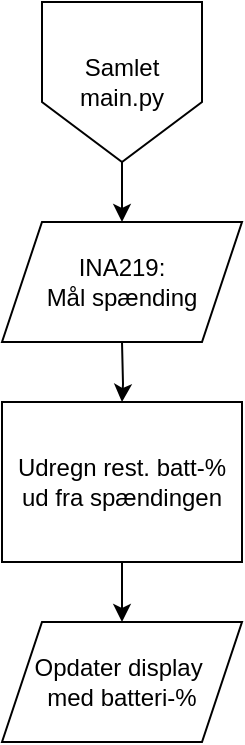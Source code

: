 <mxfile version="25.0.1" pages="10">
  <diagram id="RuRiNAfkKpfbt7v05ih8" name="ID1_main.py">
    <mxGraphModel dx="713" dy="835" grid="1" gridSize="10" guides="1" tooltips="1" connect="1" arrows="1" fold="1" page="1" pageScale="1" pageWidth="827" pageHeight="1169" math="0" shadow="0">
      <root>
        <mxCell id="0" />
        <mxCell id="1" parent="0" />
        <mxCell id="84olrwqAJhZnkBT3ygex-7" value="" style="edgeStyle=orthogonalEdgeStyle;rounded=0;orthogonalLoop=1;jettySize=auto;html=1;" parent="1" target="84olrwqAJhZnkBT3ygex-11" edge="1">
          <mxGeometry relative="1" as="geometry">
            <mxPoint x="414" y="390" as="sourcePoint" />
          </mxGeometry>
        </mxCell>
        <mxCell id="84olrwqAJhZnkBT3ygex-8" value="" style="edgeStyle=orthogonalEdgeStyle;rounded=0;orthogonalLoop=1;jettySize=auto;html=1;" parent="1" source="84olrwqAJhZnkBT3ygex-11" target="84olrwqAJhZnkBT3ygex-13" edge="1">
          <mxGeometry relative="1" as="geometry">
            <mxPoint x="414" y="530" as="targetPoint" />
          </mxGeometry>
        </mxCell>
        <mxCell id="84olrwqAJhZnkBT3ygex-11" value="Udregn rest. batt-%&lt;div&gt;ud fra spændingen&lt;/div&gt;" style="rounded=0;whiteSpace=wrap;html=1;" parent="1" vertex="1">
          <mxGeometry x="354" y="420" width="120" height="80" as="geometry" />
        </mxCell>
        <mxCell id="84olrwqAJhZnkBT3ygex-12" value="INA219:&lt;br&gt;&lt;div&gt;Mål spænding&lt;br&gt;&lt;/div&gt;" style="shape=parallelogram;perimeter=parallelogramPerimeter;whiteSpace=wrap;html=1;fixedSize=1;" parent="1" vertex="1">
          <mxGeometry x="354" y="330" width="120" height="60" as="geometry" />
        </mxCell>
        <mxCell id="84olrwqAJhZnkBT3ygex-13" value="&lt;div&gt;Opdater display&amp;nbsp;&lt;/div&gt;&lt;div&gt;med batteri-%&lt;/div&gt;" style="shape=parallelogram;perimeter=parallelogramPerimeter;whiteSpace=wrap;html=1;fixedSize=1;" parent="1" vertex="1">
          <mxGeometry x="354" y="530" width="120" height="60" as="geometry" />
        </mxCell>
        <mxCell id="1feB3RwwOuBN3HazbU33-1" style="edgeStyle=orthogonalEdgeStyle;rounded=0;orthogonalLoop=1;jettySize=auto;html=1;entryX=0.5;entryY=0;entryDx=0;entryDy=0;" edge="1" parent="1" source="YK69vugfAPr0zQXiDS_Y-1" target="84olrwqAJhZnkBT3ygex-12">
          <mxGeometry relative="1" as="geometry" />
        </mxCell>
        <mxCell id="YK69vugfAPr0zQXiDS_Y-1" value="Samlet main.py" style="shape=offPageConnector;whiteSpace=wrap;html=1;" parent="1" vertex="1">
          <mxGeometry x="374" y="220" width="80" height="80" as="geometry" />
        </mxCell>
      </root>
    </mxGraphModel>
  </diagram>
  <diagram id="jsvnjBca6NkkOkV0M0je" name="ID2_main.py">
    <mxGraphModel dx="713" dy="835" grid="1" gridSize="10" guides="1" tooltips="1" connect="1" arrows="1" fold="1" page="1" pageScale="1" pageWidth="827" pageHeight="1169" math="0" shadow="0">
      <root>
        <mxCell id="0" />
        <mxCell id="1" parent="0" />
        <mxCell id="2QGmdyLQMdFuqi4vHocd-25" style="edgeStyle=orthogonalEdgeStyle;rounded=0;orthogonalLoop=1;jettySize=auto;html=1;entryX=0.5;entryY=0;entryDx=0;entryDy=0;" edge="1" parent="1" source="aXtmfWQ1HmW2GrpQ-2eP-8" target="Ty4Xc-JqbBgHL8Zuemmz-3">
          <mxGeometry relative="1" as="geometry" />
        </mxCell>
        <mxCell id="aXtmfWQ1HmW2GrpQ-2eP-8" value="&lt;div&gt;Hent temperatur og opdater&lt;/div&gt;&lt;div&gt;display med temp&lt;/div&gt;" style="shape=parallelogram;perimeter=parallelogramPerimeter;whiteSpace=wrap;html=1;fixedSize=1;rounded=0;" parent="1" vertex="1">
          <mxGeometry x="309" y="690" width="210" height="60" as="geometry" />
        </mxCell>
        <mxCell id="aXtmfWQ1HmW2GrpQ-2eP-19" value="&lt;div&gt;Opdater display&amp;nbsp;&lt;/div&gt;&lt;div&gt;med al data&lt;/div&gt;" style="shape=parallelogram;perimeter=parallelogramPerimeter;whiteSpace=wrap;html=1;fixedSize=1;" parent="1" vertex="1">
          <mxGeometry x="489.5" y="960" width="160" height="60" as="geometry" />
        </mxCell>
        <mxCell id="2QGmdyLQMdFuqi4vHocd-17" style="edgeStyle=orthogonalEdgeStyle;rounded=0;orthogonalLoop=1;jettySize=auto;html=1;exitX=0.5;exitY=1;exitDx=0;exitDy=0;entryX=0.5;entryY=0;entryDx=0;entryDy=0;" edge="1" parent="1" source="5o_CcGBs_OlGOvhYHQqy-1" target="2QGmdyLQMdFuqi4vHocd-14">
          <mxGeometry relative="1" as="geometry" />
        </mxCell>
        <mxCell id="5o_CcGBs_OlGOvhYHQqy-1" value="Samlet main.py" style="shape=offPageConnector;whiteSpace=wrap;html=1;" parent="1" vertex="1">
          <mxGeometry x="374" y="40" width="80" height="80" as="geometry" />
        </mxCell>
        <mxCell id="9wjOuWGT-efbDMcVinFi-4" style="edgeStyle=orthogonalEdgeStyle;rounded=0;orthogonalLoop=1;jettySize=auto;html=1;exitX=1;exitY=0.5;exitDx=0;exitDy=0;entryX=0.5;entryY=0;entryDx=0;entryDy=0;" edge="1" parent="1" source="Ty4Xc-JqbBgHL8Zuemmz-3" target="aXtmfWQ1HmW2GrpQ-2eP-19">
          <mxGeometry relative="1" as="geometry" />
        </mxCell>
        <mxCell id="9wjOuWGT-efbDMcVinFi-5" value="Ja" style="edgeLabel;html=1;align=center;verticalAlign=middle;resizable=0;points=[];" vertex="1" connectable="0" parent="9wjOuWGT-efbDMcVinFi-4">
          <mxGeometry x="0.226" y="4" relative="1" as="geometry">
            <mxPoint as="offset" />
          </mxGeometry>
        </mxCell>
        <mxCell id="9wjOuWGT-efbDMcVinFi-6" style="edgeStyle=orthogonalEdgeStyle;rounded=0;orthogonalLoop=1;jettySize=auto;html=1;exitX=0;exitY=0.5;exitDx=0;exitDy=0;entryX=0.5;entryY=0;entryDx=0;entryDy=0;" edge="1" parent="1" source="Ty4Xc-JqbBgHL8Zuemmz-3" target="Ty4Xc-JqbBgHL8Zuemmz-8">
          <mxGeometry relative="1" as="geometry" />
        </mxCell>
        <mxCell id="9wjOuWGT-efbDMcVinFi-7" value="Nej" style="edgeLabel;html=1;align=center;verticalAlign=middle;resizable=0;points=[];" vertex="1" connectable="0" parent="9wjOuWGT-efbDMcVinFi-6">
          <mxGeometry x="0.351" relative="1" as="geometry">
            <mxPoint as="offset" />
          </mxGeometry>
        </mxCell>
        <mxCell id="Ty4Xc-JqbBgHL8Zuemmz-3" value="Er GPS-data valideret?" style="rhombus;whiteSpace=wrap;html=1;" parent="1" vertex="1">
          <mxGeometry x="338" y="810" width="151" height="150" as="geometry" />
        </mxCell>
        <mxCell id="Ty4Xc-JqbBgHL8Zuemmz-8" value="&lt;div&gt;Opdater display:&lt;br&gt;Invalid gps data&lt;/div&gt;" style="shape=parallelogram;perimeter=parallelogramPerimeter;whiteSpace=wrap;html=1;fixedSize=1;" parent="1" vertex="1">
          <mxGeometry x="178.5" y="960" width="160" height="60" as="geometry" />
        </mxCell>
        <mxCell id="2QGmdyLQMdFuqi4vHocd-15" style="edgeStyle=orthogonalEdgeStyle;rounded=0;orthogonalLoop=1;jettySize=auto;html=1;exitX=0;exitY=0.5;exitDx=0;exitDy=0;entryX=1;entryY=0.5;entryDx=0;entryDy=0;" edge="1" parent="1" source="2QGmdyLQMdFuqi4vHocd-4" target="2QGmdyLQMdFuqi4vHocd-5">
          <mxGeometry relative="1" as="geometry" />
        </mxCell>
        <mxCell id="9wjOuWGT-efbDMcVinFi-1" value="Nej" style="edgeLabel;html=1;align=center;verticalAlign=middle;resizable=0;points=[];" vertex="1" connectable="0" parent="2QGmdyLQMdFuqi4vHocd-15">
          <mxGeometry x="-0.187" y="-2" relative="1" as="geometry">
            <mxPoint x="1" as="offset" />
          </mxGeometry>
        </mxCell>
        <mxCell id="BY4rztu03WaYFVpRZXfT-1" style="edgeStyle=orthogonalEdgeStyle;rounded=0;orthogonalLoop=1;jettySize=auto;html=1;exitX=1;exitY=0.5;exitDx=0;exitDy=0;entryX=0.5;entryY=0;entryDx=0;entryDy=0;" edge="1" parent="1" source="2QGmdyLQMdFuqi4vHocd-4" target="2QGmdyLQMdFuqi4vHocd-13">
          <mxGeometry relative="1" as="geometry" />
        </mxCell>
        <mxCell id="BY4rztu03WaYFVpRZXfT-2" value="Ja" style="edgeLabel;html=1;align=center;verticalAlign=middle;resizable=0;points=[];" vertex="1" connectable="0" parent="BY4rztu03WaYFVpRZXfT-1">
          <mxGeometry x="0.174" y="1" relative="1" as="geometry">
            <mxPoint as="offset" />
          </mxGeometry>
        </mxCell>
        <mxCell id="2QGmdyLQMdFuqi4vHocd-4" value="Er der tilstrækkelig&lt;div&gt;hukommelse?&lt;/div&gt;" style="rhombus;whiteSpace=wrap;html=1;" vertex="1" parent="1">
          <mxGeometry x="338" y="270" width="151" height="150" as="geometry" />
        </mxCell>
        <mxCell id="2QGmdyLQMdFuqi4vHocd-5" value="Ryd&amp;nbsp;&lt;div&gt;hukommelsen&lt;/div&gt;" style="shape=parallelogram;perimeter=parallelogramPerimeter;whiteSpace=wrap;html=1;fixedSize=1;" vertex="1" parent="1">
          <mxGeometry x="189" y="315" width="120" height="60" as="geometry" />
        </mxCell>
        <mxCell id="2QGmdyLQMdFuqi4vHocd-23" style="edgeStyle=orthogonalEdgeStyle;rounded=0;orthogonalLoop=1;jettySize=auto;html=1;exitX=1;exitY=0.5;exitDx=0;exitDy=0;entryX=0.5;entryY=0;entryDx=0;entryDy=0;" edge="1" parent="1" source="2QGmdyLQMdFuqi4vHocd-13" target="aXtmfWQ1HmW2GrpQ-2eP-8">
          <mxGeometry relative="1" as="geometry" />
        </mxCell>
        <mxCell id="9wjOuWGT-efbDMcVinFi-3" value="Ja" style="edgeLabel;html=1;align=center;verticalAlign=middle;resizable=0;points=[];" vertex="1" connectable="0" parent="2QGmdyLQMdFuqi4vHocd-23">
          <mxGeometry x="-0.334" y="6" relative="1" as="geometry">
            <mxPoint y="1" as="offset" />
          </mxGeometry>
        </mxCell>
        <mxCell id="2QGmdyLQMdFuqi4vHocd-13" value="Kan der hentes gps-data?" style="rhombus;whiteSpace=wrap;html=1;" vertex="1" parent="1">
          <mxGeometry x="338.5" y="480" width="151" height="150" as="geometry" />
        </mxCell>
        <mxCell id="2QGmdyLQMdFuqi4vHocd-16" style="edgeStyle=orthogonalEdgeStyle;rounded=0;orthogonalLoop=1;jettySize=auto;html=1;entryX=0.5;entryY=0;entryDx=0;entryDy=0;" edge="1" parent="1" source="2QGmdyLQMdFuqi4vHocd-14" target="2QGmdyLQMdFuqi4vHocd-4">
          <mxGeometry relative="1" as="geometry" />
        </mxCell>
        <mxCell id="2QGmdyLQMdFuqi4vHocd-14" value="Forsøg at hente&amp;nbsp;&lt;div&gt;gps-data&lt;/div&gt;" style="rounded=0;whiteSpace=wrap;html=1;" vertex="1" parent="1">
          <mxGeometry x="354" y="150" width="120" height="60" as="geometry" />
        </mxCell>
      </root>
    </mxGraphModel>
  </diagram>
  <diagram id="S2uUs2AeH81Eh66kSZyq" name="ID3_main.py">
    <mxGraphModel dx="751" dy="879" grid="1" gridSize="10" guides="1" tooltips="1" connect="1" arrows="1" fold="1" page="1" pageScale="1" pageWidth="827" pageHeight="1169" math="0" shadow="0">
      <root>
        <mxCell id="0" />
        <mxCell id="1" parent="0" />
        <mxCell id="pop1ybGeGh2PK1PwkUjF-4" style="edgeStyle=orthogonalEdgeStyle;rounded=0;orthogonalLoop=1;jettySize=auto;html=1;exitX=0.5;exitY=1;exitDx=0;exitDy=0;entryX=0.5;entryY=0;entryDx=0;entryDy=0;" edge="1" parent="1" source="pop1ybGeGh2PK1PwkUjF-5" target="pop1ybGeGh2PK1PwkUjF-20">
          <mxGeometry relative="1" as="geometry" />
        </mxCell>
        <mxCell id="pop1ybGeGh2PK1PwkUjF-5" value="Samlet main.py" style="shape=offPageConnector;whiteSpace=wrap;html=1;" vertex="1" parent="1">
          <mxGeometry x="374" y="40" width="80" height="80" as="geometry" />
        </mxCell>
        <mxCell id="lC3Oe6AoFFDcT4ipEbQ--5" style="edgeStyle=orthogonalEdgeStyle;rounded=0;orthogonalLoop=1;jettySize=auto;html=1;exitX=0;exitY=0.5;exitDx=0;exitDy=0;entryX=0.5;entryY=0;entryDx=0;entryDy=0;" edge="1" parent="1" source="pop1ybGeGh2PK1PwkUjF-10" target="pop1ybGeGh2PK1PwkUjF-11">
          <mxGeometry relative="1" as="geometry" />
        </mxCell>
        <mxCell id="lC3Oe6AoFFDcT4ipEbQ--8" value="Nej" style="edgeLabel;html=1;align=center;verticalAlign=middle;resizable=0;points=[];" vertex="1" connectable="0" parent="lC3Oe6AoFFDcT4ipEbQ--5">
          <mxGeometry x="0.143" y="2" relative="1" as="geometry">
            <mxPoint as="offset" />
          </mxGeometry>
        </mxCell>
        <mxCell id="lC3Oe6AoFFDcT4ipEbQ--6" style="edgeStyle=orthogonalEdgeStyle;rounded=0;orthogonalLoop=1;jettySize=auto;html=1;exitX=1;exitY=0.5;exitDx=0;exitDy=0;entryX=0.5;entryY=0;entryDx=0;entryDy=0;" edge="1" parent="1" source="pop1ybGeGh2PK1PwkUjF-10" target="pop1ybGeGh2PK1PwkUjF-3">
          <mxGeometry relative="1" as="geometry" />
        </mxCell>
        <mxCell id="lC3Oe6AoFFDcT4ipEbQ--7" value="Ja" style="edgeLabel;html=1;align=center;verticalAlign=middle;resizable=0;points=[];" vertex="1" connectable="0" parent="lC3Oe6AoFFDcT4ipEbQ--6">
          <mxGeometry x="-0.091" y="-2" relative="1" as="geometry">
            <mxPoint as="offset" />
          </mxGeometry>
        </mxCell>
        <mxCell id="pop1ybGeGh2PK1PwkUjF-10" value="Er GPS-data valideret?" style="rhombus;whiteSpace=wrap;html=1;" vertex="1" parent="1">
          <mxGeometry x="337.75" y="690" width="151" height="150" as="geometry" />
        </mxCell>
        <mxCell id="lC3Oe6AoFFDcT4ipEbQ--4" style="edgeStyle=orthogonalEdgeStyle;rounded=0;orthogonalLoop=1;jettySize=auto;html=1;exitX=0.5;exitY=1;exitDx=0;exitDy=0;entryX=0.5;entryY=0;entryDx=0;entryDy=0;" edge="1" parent="1" source="pop1ybGeGh2PK1PwkUjF-11" target="pop1ybGeGh2PK1PwkUjF-25">
          <mxGeometry relative="1" as="geometry" />
        </mxCell>
        <mxCell id="pop1ybGeGh2PK1PwkUjF-11" value="&lt;div&gt;Gem temperatur og&lt;/div&gt;&lt;div&gt;battery-procent&lt;/div&gt;&lt;div&gt;som &quot;Telemetry&quot;&lt;/div&gt;" style="shape=parallelogram;perimeter=parallelogramPerimeter;whiteSpace=wrap;html=1;fixedSize=1;" vertex="1" parent="1">
          <mxGeometry x="177.75" y="840" width="160" height="60" as="geometry" />
        </mxCell>
        <mxCell id="pop1ybGeGh2PK1PwkUjF-12" style="edgeStyle=orthogonalEdgeStyle;rounded=0;orthogonalLoop=1;jettySize=auto;html=1;exitX=0;exitY=0.5;exitDx=0;exitDy=0;entryX=1;entryY=0.5;entryDx=0;entryDy=0;" edge="1" parent="1" source="pop1ybGeGh2PK1PwkUjF-14" target="pop1ybGeGh2PK1PwkUjF-16">
          <mxGeometry relative="1" as="geometry" />
        </mxCell>
        <mxCell id="XcSXSM9GR0zdnyF74uQk-1" value="Ja" style="edgeLabel;html=1;align=center;verticalAlign=middle;resizable=0;points=[];" vertex="1" connectable="0" parent="pop1ybGeGh2PK1PwkUjF-12">
          <mxGeometry x="-0.173" y="-2" relative="1" as="geometry">
            <mxPoint as="offset" />
          </mxGeometry>
        </mxCell>
        <mxCell id="acdO_IqXezQV3tHEi_qe-1" value="Nej" style="edgeLabel;html=1;align=center;verticalAlign=middle;resizable=0;points=[];" vertex="1" connectable="0" parent="pop1ybGeGh2PK1PwkUjF-12">
          <mxGeometry x="0.166" y="-2" relative="1" as="geometry">
            <mxPoint as="offset" />
          </mxGeometry>
        </mxCell>
        <mxCell id="kxNQ6YH47Ozs8Sz9SybL-1" style="edgeStyle=orthogonalEdgeStyle;rounded=0;orthogonalLoop=1;jettySize=auto;html=1;exitX=1;exitY=0.5;exitDx=0;exitDy=0;entryX=0.5;entryY=0;entryDx=0;entryDy=0;" edge="1" parent="1" source="pop1ybGeGh2PK1PwkUjF-14" target="pop1ybGeGh2PK1PwkUjF-18">
          <mxGeometry relative="1" as="geometry" />
        </mxCell>
        <mxCell id="kxNQ6YH47Ozs8Sz9SybL-2" value="Ja" style="edgeLabel;html=1;align=center;verticalAlign=middle;resizable=0;points=[];" vertex="1" connectable="0" parent="kxNQ6YH47Ozs8Sz9SybL-1">
          <mxGeometry x="0.008" relative="1" as="geometry">
            <mxPoint as="offset" />
          </mxGeometry>
        </mxCell>
        <mxCell id="pop1ybGeGh2PK1PwkUjF-14" value="Er der tilstrækkelig&lt;div&gt;hukommelse?&lt;/div&gt;" style="rhombus;whiteSpace=wrap;html=1;" vertex="1" parent="1">
          <mxGeometry x="338" y="270" width="151" height="150" as="geometry" />
        </mxCell>
        <mxCell id="pop1ybGeGh2PK1PwkUjF-16" value="Ryd&amp;nbsp;&lt;div&gt;hukommelsen&lt;/div&gt;" style="shape=parallelogram;perimeter=parallelogramPerimeter;whiteSpace=wrap;html=1;fixedSize=1;" vertex="1" parent="1">
          <mxGeometry x="197.75" y="315" width="120" height="60" as="geometry" />
        </mxCell>
        <mxCell id="pop1ybGeGh2PK1PwkUjF-23" style="edgeStyle=orthogonalEdgeStyle;rounded=0;orthogonalLoop=1;jettySize=auto;html=1;exitX=1;exitY=0.5;exitDx=0;exitDy=0;entryX=0.5;entryY=0;entryDx=0;entryDy=0;" edge="1" parent="1" source="pop1ybGeGh2PK1PwkUjF-18" target="pop1ybGeGh2PK1PwkUjF-10">
          <mxGeometry relative="1" as="geometry" />
        </mxCell>
        <mxCell id="lC3Oe6AoFFDcT4ipEbQ--1" value="Ja" style="edgeLabel;html=1;align=center;verticalAlign=middle;resizable=0;points=[];" vertex="1" connectable="0" parent="pop1ybGeGh2PK1PwkUjF-23">
          <mxGeometry x="-0.491" y="1" relative="1" as="geometry">
            <mxPoint as="offset" />
          </mxGeometry>
        </mxCell>
        <mxCell id="pop1ybGeGh2PK1PwkUjF-18" value="Kan der hentes gps-data?" style="rhombus;whiteSpace=wrap;html=1;" vertex="1" parent="1">
          <mxGeometry x="338.5" y="480" width="151" height="150" as="geometry" />
        </mxCell>
        <mxCell id="pop1ybGeGh2PK1PwkUjF-19" style="edgeStyle=orthogonalEdgeStyle;rounded=0;orthogonalLoop=1;jettySize=auto;html=1;entryX=0.5;entryY=0;entryDx=0;entryDy=0;" edge="1" parent="1" source="pop1ybGeGh2PK1PwkUjF-20" target="pop1ybGeGh2PK1PwkUjF-14">
          <mxGeometry relative="1" as="geometry" />
        </mxCell>
        <mxCell id="pop1ybGeGh2PK1PwkUjF-20" value="Forsøg at hente&amp;nbsp;&lt;div&gt;gps-data&lt;/div&gt;" style="rounded=0;whiteSpace=wrap;html=1;" vertex="1" parent="1">
          <mxGeometry x="354" y="150" width="120" height="60" as="geometry" />
        </mxCell>
        <mxCell id="pop1ybGeGh2PK1PwkUjF-25" value="Returner &quot;Telemetry&quot; til main.py" style="shape=offPageConnector;whiteSpace=wrap;html=1;" vertex="1" parent="1">
          <mxGeometry x="374" y="950" width="80" height="80" as="geometry" />
        </mxCell>
        <mxCell id="lC3Oe6AoFFDcT4ipEbQ--3" style="edgeStyle=orthogonalEdgeStyle;rounded=0;orthogonalLoop=1;jettySize=auto;html=1;exitX=0.5;exitY=1;exitDx=0;exitDy=0;entryX=0.5;entryY=0;entryDx=0;entryDy=0;" edge="1" parent="1" source="pop1ybGeGh2PK1PwkUjF-3" target="pop1ybGeGh2PK1PwkUjF-25">
          <mxGeometry relative="1" as="geometry" />
        </mxCell>
        <mxCell id="pop1ybGeGh2PK1PwkUjF-3" value="&lt;div&gt;Gem al data&amp;nbsp;&lt;/div&gt;&lt;div&gt;som &quot;Telemetry&quot;&lt;/div&gt;" style="shape=parallelogram;perimeter=parallelogramPerimeter;whiteSpace=wrap;html=1;fixedSize=1;" vertex="1" parent="1">
          <mxGeometry x="489.5" y="840" width="160" height="60" as="geometry" />
        </mxCell>
      </root>
    </mxGraphModel>
  </diagram>
  <diagram id="ZFTp62E24tu2oDMSMe0H" name="ID4_main.py">
    <mxGraphModel dx="1846" dy="1193" grid="1" gridSize="10" guides="1" tooltips="1" connect="1" arrows="1" fold="1" page="1" pageScale="1" pageWidth="827" pageHeight="1169" math="0" shadow="0">
      <root>
        <mxCell id="0" />
        <mxCell id="1" parent="0" />
        <mxCell id="HtdXTpGeTwSN4wqNOv66-1" style="edgeStyle=orthogonalEdgeStyle;rounded=0;orthogonalLoop=1;jettySize=auto;html=1;exitX=0;exitY=0.5;exitDx=0;exitDy=0;entryX=0;entryY=0.5;entryDx=0;entryDy=0;" parent="1" edge="1">
          <mxGeometry relative="1" as="geometry">
            <mxPoint x="335" y="635" as="sourcePoint" />
            <Array as="points">
              <mxPoint x="315" y="635" />
              <mxPoint x="315" y="270" />
            </Array>
          </mxGeometry>
        </mxCell>
        <mxCell id="HtdXTpGeTwSN4wqNOv66-2" style="edgeStyle=orthogonalEdgeStyle;rounded=0;orthogonalLoop=1;jettySize=auto;html=1;exitX=0;exitY=0.5;exitDx=0;exitDy=0;entryX=0;entryY=0.5;entryDx=0;entryDy=0;" parent="1" edge="1">
          <mxGeometry relative="1" as="geometry">
            <mxPoint x="335" y="850" as="sourcePoint" />
            <Array as="points">
              <mxPoint x="315" y="850" />
              <mxPoint x="315" y="270" />
            </Array>
          </mxGeometry>
        </mxCell>
        <mxCell id="HtdXTpGeTwSN4wqNOv66-3" style="edgeStyle=orthogonalEdgeStyle;rounded=0;orthogonalLoop=1;jettySize=auto;html=1;exitX=0;exitY=0.5;exitDx=0;exitDy=0;entryX=0;entryY=0.5;entryDx=0;entryDy=0;" parent="1" edge="1">
          <mxGeometry relative="1" as="geometry">
            <mxPoint x="335" y="420" as="sourcePoint" />
            <Array as="points">
              <mxPoint x="315" y="420" />
              <mxPoint x="315" y="270" />
            </Array>
          </mxGeometry>
        </mxCell>
        <mxCell id="rXHvb5EA4zR6-_ANInuJ-3" style="edgeStyle=orthogonalEdgeStyle;rounded=0;orthogonalLoop=1;jettySize=auto;html=1;exitX=0.5;exitY=1;exitDx=0;exitDy=0;entryX=0.5;entryY=0;entryDx=0;entryDy=0;" edge="1" parent="1" source="1lEOnpl5MDqQbxITIsC8-4" target="rXHvb5EA4zR6-_ANInuJ-1">
          <mxGeometry relative="1" as="geometry" />
        </mxCell>
        <mxCell id="1lEOnpl5MDqQbxITIsC8-4" value="main.py" style="shape=offPageConnector;whiteSpace=wrap;html=1;" vertex="1" parent="1">
          <mxGeometry x="-250" y="40" width="80" height="80" as="geometry" />
        </mxCell>
        <mxCell id="rXHvb5EA4zR6-_ANInuJ-5" style="edgeStyle=orthogonalEdgeStyle;rounded=0;orthogonalLoop=1;jettySize=auto;html=1;exitX=0;exitY=0.5;exitDx=0;exitDy=0;entryX=0.5;entryY=0;entryDx=0;entryDy=0;" edge="1" parent="1" source="rXHvb5EA4zR6-_ANInuJ-1" target="rXHvb5EA4zR6-_ANInuJ-10">
          <mxGeometry relative="1" as="geometry">
            <mxPoint x="-374" y="270" as="targetPoint" />
          </mxGeometry>
        </mxCell>
        <mxCell id="rXHvb5EA4zR6-_ANInuJ-6" value="is_moving()" style="edgeLabel;html=1;align=center;verticalAlign=middle;resizable=0;points=[];" vertex="1" connectable="0" parent="rXHvb5EA4zR6-_ANInuJ-5">
          <mxGeometry x="0.522" y="-1" relative="1" as="geometry">
            <mxPoint x="221" y="-20" as="offset" />
          </mxGeometry>
        </mxCell>
        <mxCell id="rXHvb5EA4zR6-_ANInuJ-35" style="edgeStyle=orthogonalEdgeStyle;rounded=0;orthogonalLoop=1;jettySize=auto;html=1;entryX=0.5;entryY=0;entryDx=0;entryDy=0;" edge="1" parent="1" source="rXHvb5EA4zR6-_ANInuJ-1" target="rXHvb5EA4zR6-_ANInuJ-41">
          <mxGeometry relative="1" as="geometry">
            <mxPoint x="-210" y="350" as="targetPoint" />
          </mxGeometry>
        </mxCell>
        <mxCell id="rXHvb5EA4zR6-_ANInuJ-36" value="alarm()" style="edgeLabel;html=1;align=center;verticalAlign=middle;resizable=0;points=[];" vertex="1" connectable="0" parent="rXHvb5EA4zR6-_ANInuJ-35">
          <mxGeometry x="-0.301" y="-1" relative="1" as="geometry">
            <mxPoint as="offset" />
          </mxGeometry>
        </mxCell>
        <mxCell id="CAUat6qTGG0H6LBguyUi-3" style="edgeStyle=orthogonalEdgeStyle;rounded=0;orthogonalLoop=1;jettySize=auto;html=1;exitX=1;exitY=0.5;exitDx=0;exitDy=0;entryX=0.5;entryY=0;entryDx=0;entryDy=0;" edge="1" parent="1" source="rXHvb5EA4zR6-_ANInuJ-1" target="ZSCzNjdv76lEghNsj5YY-1">
          <mxGeometry relative="1" as="geometry" />
        </mxCell>
        <mxCell id="CAUat6qTGG0H6LBguyUi-4" value="trigger_TB_alarm()" style="edgeLabel;html=1;align=center;verticalAlign=middle;resizable=0;points=[];" vertex="1" connectable="0" parent="CAUat6qTGG0H6LBguyUi-3">
          <mxGeometry x="0.058" y="-1" relative="1" as="geometry">
            <mxPoint x="-49" y="-2" as="offset" />
          </mxGeometry>
        </mxCell>
        <mxCell id="rXHvb5EA4zR6-_ANInuJ-1" value="Hvilken funktion&lt;div&gt;bliver kaldt fra&lt;/div&gt;&lt;div&gt;main.py?&lt;/div&gt;" style="rhombus;whiteSpace=wrap;html=1;" vertex="1" parent="1">
          <mxGeometry x="-286" y="160" width="151" height="150" as="geometry" />
        </mxCell>
        <mxCell id="rXHvb5EA4zR6-_ANInuJ-8" style="edgeStyle=orthogonalEdgeStyle;rounded=0;orthogonalLoop=1;jettySize=auto;html=1;entryX=0.5;entryY=0;entryDx=0;entryDy=0;exitX=0.5;exitY=1;exitDx=0;exitDy=0;" edge="1" parent="1" source="rXHvb5EA4zR6-_ANInuJ-10" target="rXHvb5EA4zR6-_ANInuJ-7">
          <mxGeometry relative="1" as="geometry">
            <mxPoint x="-734.526" y="600.026" as="sourcePoint" />
            <Array as="points">
              <mxPoint x="-570" y="480" />
              <mxPoint x="-570" y="480" />
            </Array>
          </mxGeometry>
        </mxCell>
        <mxCell id="rXHvb5EA4zR6-_ANInuJ-12" style="edgeStyle=orthogonalEdgeStyle;rounded=0;orthogonalLoop=1;jettySize=auto;html=1;exitX=0;exitY=0.5;exitDx=0;exitDy=0;entryX=1;entryY=0.5;entryDx=0;entryDy=0;" edge="1" parent="1" source="rXHvb5EA4zR6-_ANInuJ-7" target="rXHvb5EA4zR6-_ANInuJ-11">
          <mxGeometry relative="1" as="geometry" />
        </mxCell>
        <mxCell id="rXHvb5EA4zR6-_ANInuJ-19" value="Nej" style="edgeLabel;html=1;align=center;verticalAlign=middle;resizable=0;points=[];" vertex="1" connectable="0" parent="rXHvb5EA4zR6-_ANInuJ-12">
          <mxGeometry x="0.149" y="-3" relative="1" as="geometry">
            <mxPoint as="offset" />
          </mxGeometry>
        </mxCell>
        <mxCell id="rXHvb5EA4zR6-_ANInuJ-15" style="edgeStyle=orthogonalEdgeStyle;rounded=0;orthogonalLoop=1;jettySize=auto;html=1;exitX=1;exitY=0.5;exitDx=0;exitDy=0;entryX=0.5;entryY=0;entryDx=0;entryDy=0;" edge="1" parent="1" source="rXHvb5EA4zR6-_ANInuJ-7" target="rXHvb5EA4zR6-_ANInuJ-14">
          <mxGeometry relative="1" as="geometry" />
        </mxCell>
        <mxCell id="rXHvb5EA4zR6-_ANInuJ-23" value="Ja" style="edgeLabel;html=1;align=center;verticalAlign=middle;resizable=0;points=[];" vertex="1" connectable="0" parent="rXHvb5EA4zR6-_ANInuJ-15">
          <mxGeometry x="-0.184" relative="1" as="geometry">
            <mxPoint as="offset" />
          </mxGeometry>
        </mxCell>
        <mxCell id="rXHvb5EA4zR6-_ANInuJ-7" value="Er der tilstrækkelig&lt;div&gt;hukommelse?&lt;/div&gt;" style="rhombus;whiteSpace=wrap;html=1;" vertex="1" parent="1">
          <mxGeometry x="-645.5" y="460" width="151" height="150" as="geometry" />
        </mxCell>
        <mxCell id="rXHvb5EA4zR6-_ANInuJ-10" value="Hent gps-data" style="rounded=0;whiteSpace=wrap;html=1;" vertex="1" parent="1">
          <mxGeometry x="-630" y="350" width="120" height="60" as="geometry" />
        </mxCell>
        <mxCell id="rXHvb5EA4zR6-_ANInuJ-11" value="Ryd&amp;nbsp;&lt;div&gt;hukommelsen&lt;/div&gt;" style="shape=parallelogram;perimeter=parallelogramPerimeter;whiteSpace=wrap;html=1;fixedSize=1;" vertex="1" parent="1">
          <mxGeometry x="-800" y="505" width="120" height="60" as="geometry" />
        </mxCell>
        <mxCell id="rXHvb5EA4zR6-_ANInuJ-21" style="edgeStyle=orthogonalEdgeStyle;rounded=0;orthogonalLoop=1;jettySize=auto;html=1;exitX=1;exitY=0.5;exitDx=0;exitDy=0;entryX=0.5;entryY=0;entryDx=0;entryDy=0;" edge="1" parent="1" source="rXHvb5EA4zR6-_ANInuJ-14" target="rXHvb5EA4zR6-_ANInuJ-20">
          <mxGeometry relative="1" as="geometry" />
        </mxCell>
        <mxCell id="rXHvb5EA4zR6-_ANInuJ-22" value="Ja" style="edgeLabel;html=1;align=center;verticalAlign=middle;resizable=0;points=[];" vertex="1" connectable="0" parent="rXHvb5EA4zR6-_ANInuJ-21">
          <mxGeometry x="-0.648" y="4" relative="1" as="geometry">
            <mxPoint x="-9" y="33" as="offset" />
          </mxGeometry>
        </mxCell>
        <mxCell id="rXHvb5EA4zR6-_ANInuJ-14" value="Kan det hentes gps-data&lt;div&gt;og er den valideret?&lt;/div&gt;" style="rhombus;whiteSpace=wrap;html=1;" vertex="1" parent="1">
          <mxGeometry x="-645.5" y="660" width="151" height="150" as="geometry" />
        </mxCell>
        <mxCell id="rXHvb5EA4zR6-_ANInuJ-25" style="edgeStyle=orthogonalEdgeStyle;rounded=0;orthogonalLoop=1;jettySize=auto;html=1;entryX=0.5;entryY=0;entryDx=0;entryDy=0;" edge="1" parent="1" source="rXHvb5EA4zR6-_ANInuJ-20" target="rXHvb5EA4zR6-_ANInuJ-24">
          <mxGeometry relative="1" as="geometry" />
        </mxCell>
        <mxCell id="rXHvb5EA4zR6-_ANInuJ-20" value="Gem nuværende position" style="rounded=0;whiteSpace=wrap;html=1;" vertex="1" parent="1">
          <mxGeometry x="-630" y="860" width="120" height="60" as="geometry" />
        </mxCell>
        <mxCell id="rXHvb5EA4zR6-_ANInuJ-29" style="edgeStyle=orthogonalEdgeStyle;rounded=0;orthogonalLoop=1;jettySize=auto;html=1;entryX=0.5;entryY=0;entryDx=0;entryDy=0;" edge="1" parent="1" source="rXHvb5EA4zR6-_ANInuJ-24" target="rXHvb5EA4zR6-_ANInuJ-26">
          <mxGeometry relative="1" as="geometry" />
        </mxCell>
        <mxCell id="rXHvb5EA4zR6-_ANInuJ-24" value="Tilføj gemt position til en liste" style="rounded=0;whiteSpace=wrap;html=1;" vertex="1" parent="1">
          <mxGeometry x="-630" y="970" width="120" height="60" as="geometry" />
        </mxCell>
        <mxCell id="rXHvb5EA4zR6-_ANInuJ-31" style="edgeStyle=orthogonalEdgeStyle;rounded=0;orthogonalLoop=1;jettySize=auto;html=1;exitX=1;exitY=0.5;exitDx=0;exitDy=0;entryX=0.5;entryY=0;entryDx=0;entryDy=0;" edge="1" parent="1" source="rXHvb5EA4zR6-_ANInuJ-26" target="rXHvb5EA4zR6-_ANInuJ-30">
          <mxGeometry relative="1" as="geometry" />
        </mxCell>
        <mxCell id="rXHvb5EA4zR6-_ANInuJ-33" value="Ja" style="edgeLabel;html=1;align=center;verticalAlign=middle;resizable=0;points=[];" vertex="1" connectable="0" parent="rXHvb5EA4zR6-_ANInuJ-31">
          <mxGeometry x="-0.613" y="2" relative="1" as="geometry">
            <mxPoint as="offset" />
          </mxGeometry>
        </mxCell>
        <mxCell id="rXHvb5EA4zR6-_ANInuJ-26" value="Er listen mere end 180&lt;div&gt;enheder lang?&lt;/div&gt;" style="rhombus;whiteSpace=wrap;html=1;" vertex="1" parent="1">
          <mxGeometry x="-645.5" y="1080" width="151" height="150" as="geometry" />
        </mxCell>
        <mxCell id="rXHvb5EA4zR6-_ANInuJ-30" value="Slet ældste enhed" style="rounded=0;whiteSpace=wrap;html=1;" vertex="1" parent="1">
          <mxGeometry x="-630" y="1280" width="120" height="60" as="geometry" />
        </mxCell>
        <mxCell id="rXHvb5EA4zR6-_ANInuJ-39" style="edgeStyle=orthogonalEdgeStyle;rounded=0;orthogonalLoop=1;jettySize=auto;html=1;exitX=0;exitY=0.5;exitDx=0;exitDy=0;entryX=1;entryY=0.5;entryDx=0;entryDy=0;" edge="1" parent="1" source="rXHvb5EA4zR6-_ANInuJ-41" target="rXHvb5EA4zR6-_ANInuJ-42">
          <mxGeometry relative="1" as="geometry" />
        </mxCell>
        <mxCell id="rXHvb5EA4zR6-_ANInuJ-40" value="Nej" style="edgeLabel;html=1;align=center;verticalAlign=middle;resizable=0;points=[];" vertex="1" connectable="0" parent="rXHvb5EA4zR6-_ANInuJ-39">
          <mxGeometry x="0.149" y="-3" relative="1" as="geometry">
            <mxPoint as="offset" />
          </mxGeometry>
        </mxCell>
        <mxCell id="rXHvb5EA4zR6-_ANInuJ-47" style="edgeStyle=orthogonalEdgeStyle;rounded=0;orthogonalLoop=1;jettySize=auto;html=1;exitX=1;exitY=0.5;exitDx=0;exitDy=0;entryX=0.5;entryY=0;entryDx=0;entryDy=0;" edge="1" parent="1" source="rXHvb5EA4zR6-_ANInuJ-41" target="rXHvb5EA4zR6-_ANInuJ-46">
          <mxGeometry relative="1" as="geometry" />
        </mxCell>
        <mxCell id="NzVOE5q2vH0bo-ox0D4T-1" value="Ja" style="edgeLabel;html=1;align=center;verticalAlign=middle;resizable=0;points=[];" vertex="1" connectable="0" parent="rXHvb5EA4zR6-_ANInuJ-47">
          <mxGeometry x="0.074" y="3" relative="1" as="geometry">
            <mxPoint x="-3" y="-1" as="offset" />
          </mxGeometry>
        </mxCell>
        <mxCell id="rXHvb5EA4zR6-_ANInuJ-41" value="Er der tilstrækkelig&lt;div&gt;hukommelse?&lt;/div&gt;" style="rhombus;whiteSpace=wrap;html=1;" vertex="1" parent="1">
          <mxGeometry x="-286" y="350" width="151" height="150" as="geometry" />
        </mxCell>
        <mxCell id="rXHvb5EA4zR6-_ANInuJ-42" value="Ryd&amp;nbsp;&lt;div&gt;hukommelsen&lt;/div&gt;" style="shape=parallelogram;perimeter=parallelogramPerimeter;whiteSpace=wrap;html=1;fixedSize=1;" vertex="1" parent="1">
          <mxGeometry x="-440.5" y="395" width="120" height="60" as="geometry" />
        </mxCell>
        <mxCell id="rXHvb5EA4zR6-_ANInuJ-49" style="edgeStyle=orthogonalEdgeStyle;rounded=0;orthogonalLoop=1;jettySize=auto;html=1;exitX=1;exitY=0.5;exitDx=0;exitDy=0;entryX=0.5;entryY=0;entryDx=0;entryDy=0;" edge="1" parent="1" source="rXHvb5EA4zR6-_ANInuJ-46" target="rXHvb5EA4zR6-_ANInuJ-48">
          <mxGeometry relative="1" as="geometry" />
        </mxCell>
        <mxCell id="rXHvb5EA4zR6-_ANInuJ-51" value="Ja" style="edgeLabel;html=1;align=center;verticalAlign=middle;resizable=0;points=[];" vertex="1" connectable="0" parent="rXHvb5EA4zR6-_ANInuJ-49">
          <mxGeometry x="-0.35" relative="1" as="geometry">
            <mxPoint y="1" as="offset" />
          </mxGeometry>
        </mxCell>
        <mxCell id="rXHvb5EA4zR6-_ANInuJ-46" value="Findes nuværende position&lt;div&gt;i listen over gemte positioner?&lt;/div&gt;" style="rhombus;whiteSpace=wrap;html=1;" vertex="1" parent="1">
          <mxGeometry x="-285.5" y="540" width="151" height="150" as="geometry" />
        </mxCell>
        <mxCell id="rXHvb5EA4zR6-_ANInuJ-48" value="&lt;div&gt;Returner True til&amp;nbsp;&lt;span style=&quot;background-color: initial;&quot;&gt;&amp;nbsp;main.py&lt;/span&gt;&lt;/div&gt;" style="shape=offPageConnector;whiteSpace=wrap;html=1;" vertex="1" parent="1">
          <mxGeometry x="-250" y="730" width="80" height="80" as="geometry" />
        </mxCell>
        <mxCell id="CAUat6qTGG0H6LBguyUi-5" style="edgeStyle=orthogonalEdgeStyle;rounded=0;orthogonalLoop=1;jettySize=auto;html=1;entryX=0.5;entryY=0;entryDx=0;entryDy=0;" edge="1" parent="1" source="ZSCzNjdv76lEghNsj5YY-1" target="CAUat6qTGG0H6LBguyUi-1">
          <mxGeometry relative="1" as="geometry" />
        </mxCell>
        <mxCell id="ZSCzNjdv76lEghNsj5YY-1" value="Gem nuværende position i &quot;Telemetry&quot;" style="rounded=0;whiteSpace=wrap;html=1;" vertex="1" parent="1">
          <mxGeometry x="-80" y="340" width="120" height="60" as="geometry" />
        </mxCell>
        <mxCell id="CAUat6qTGG0H6LBguyUi-1" value="&lt;div&gt;Returner &quot;Telemetry&quot; til&amp;nbsp;&lt;span style=&quot;background-color: initial;&quot;&gt;&amp;nbsp;main.py&lt;/span&gt;&lt;/div&gt;" style="shape=offPageConnector;whiteSpace=wrap;html=1;" vertex="1" parent="1">
          <mxGeometry x="-60" y="470" width="80" height="80" as="geometry" />
        </mxCell>
      </root>
    </mxGraphModel>
  </diagram>
  <diagram id="N_XEVBCc9eZAnF_4RvC7" name="ID6_main.py">
    <mxGraphModel dx="713" dy="835" grid="1" gridSize="10" guides="1" tooltips="1" connect="1" arrows="1" fold="1" page="1" pageScale="1" pageWidth="827" pageHeight="1169" math="0" shadow="0">
      <root>
        <mxCell id="0" />
        <mxCell id="1" parent="0" />
        <mxCell id="oyIlkP1wr0PqdbS0vyD--1" value="" style="edgeStyle=orthogonalEdgeStyle;rounded=0;orthogonalLoop=1;jettySize=auto;html=1;exitX=0.5;exitY=1;exitDx=0;exitDy=0;" parent="1" source="-mbBwPraQYzHKDjBPhTT-1" target="oyIlkP1wr0PqdbS0vyD--4" edge="1">
          <mxGeometry relative="1" as="geometry">
            <mxPoint x="414" y="140" as="sourcePoint" />
          </mxGeometry>
        </mxCell>
        <mxCell id="oyIlkP1wr0PqdbS0vyD--3" value="" style="edgeStyle=orthogonalEdgeStyle;rounded=0;orthogonalLoop=1;jettySize=auto;html=1;" parent="1" source="oyIlkP1wr0PqdbS0vyD--4" target="oyIlkP1wr0PqdbS0vyD--9" edge="1">
          <mxGeometry relative="1" as="geometry" />
        </mxCell>
        <mxCell id="oyIlkP1wr0PqdbS0vyD--4" value="&lt;div&gt;Mål værdier fra mpu&lt;/div&gt;" style="rounded=0;whiteSpace=wrap;html=1;" parent="1" vertex="1">
          <mxGeometry x="329" y="165" width="170" height="60" as="geometry" />
        </mxCell>
        <mxCell id="-mbBwPraQYzHKDjBPhTT-2" style="edgeStyle=orthogonalEdgeStyle;rounded=0;orthogonalLoop=1;jettySize=auto;html=1;exitX=0;exitY=0.5;exitDx=0;exitDy=0;entryX=0.5;entryY=0;entryDx=0;entryDy=0;" parent="1" source="oyIlkP1wr0PqdbS0vyD--9" target="q4ILap_gJhZ1v2xqZtee-1" edge="1">
          <mxGeometry relative="1" as="geometry" />
        </mxCell>
        <mxCell id="-mbBwPraQYzHKDjBPhTT-3" value="Nej" style="edgeLabel;html=1;align=center;verticalAlign=middle;resizable=0;points=[];" parent="-mbBwPraQYzHKDjBPhTT-2" vertex="1" connectable="0">
          <mxGeometry x="0.032" relative="1" as="geometry">
            <mxPoint as="offset" />
          </mxGeometry>
        </mxCell>
        <mxCell id="-mbBwPraQYzHKDjBPhTT-4" style="edgeStyle=orthogonalEdgeStyle;rounded=0;orthogonalLoop=1;jettySize=auto;html=1;exitX=1;exitY=0.5;exitDx=0;exitDy=0;entryX=0.5;entryY=0;entryDx=0;entryDy=0;" parent="1" source="oyIlkP1wr0PqdbS0vyD--9" target="q4ILap_gJhZ1v2xqZtee-2" edge="1">
          <mxGeometry relative="1" as="geometry" />
        </mxCell>
        <mxCell id="-mbBwPraQYzHKDjBPhTT-5" value="Ja" style="edgeLabel;html=1;align=center;verticalAlign=middle;resizable=0;points=[];" parent="-mbBwPraQYzHKDjBPhTT-4" vertex="1" connectable="0">
          <mxGeometry x="0.125" y="2" relative="1" as="geometry">
            <mxPoint as="offset" />
          </mxGeometry>
        </mxCell>
        <mxCell id="oyIlkP1wr0PqdbS0vyD--9" value="Bliver der bremset?" style="rhombus;whiteSpace=wrap;html=1;" parent="1" vertex="1">
          <mxGeometry x="344" y="265.5" width="140" height="140" as="geometry" />
        </mxCell>
        <mxCell id="JwzfP7hGpFDx5Qw1TqRl-4" style="edgeStyle=orthogonalEdgeStyle;rounded=0;orthogonalLoop=1;jettySize=auto;html=1;exitX=0.5;exitY=1;exitDx=0;exitDy=0;entryX=0.5;entryY=0;entryDx=0;entryDy=0;" edge="1" parent="1" source="q4ILap_gJhZ1v2xqZtee-1" target="JwzfP7hGpFDx5Qw1TqRl-3">
          <mxGeometry relative="1" as="geometry" />
        </mxCell>
        <mxCell id="q4ILap_gJhZ1v2xqZtee-1" value="Sluk for bremselys" style="shape=parallelogram;perimeter=parallelogramPerimeter;whiteSpace=wrap;html=1;fixedSize=1;" parent="1" vertex="1">
          <mxGeometry x="224" y="430" width="120" height="60" as="geometry" />
        </mxCell>
        <mxCell id="JwzfP7hGpFDx5Qw1TqRl-2" style="edgeStyle=orthogonalEdgeStyle;rounded=0;orthogonalLoop=1;jettySize=auto;html=1;exitX=0.5;exitY=1;exitDx=0;exitDy=0;entryX=0.5;entryY=0;entryDx=0;entryDy=0;" edge="1" parent="1" source="q4ILap_gJhZ1v2xqZtee-2" target="JwzfP7hGpFDx5Qw1TqRl-1">
          <mxGeometry relative="1" as="geometry" />
        </mxCell>
        <mxCell id="q4ILap_gJhZ1v2xqZtee-2" value="Tænd for bremselys" style="shape=parallelogram;perimeter=parallelogramPerimeter;whiteSpace=wrap;html=1;fixedSize=1;" parent="1" vertex="1">
          <mxGeometry x="484" y="430" width="120" height="60" as="geometry" />
        </mxCell>
        <mxCell id="-mbBwPraQYzHKDjBPhTT-1" value="main.py" style="shape=offPageConnector;whiteSpace=wrap;html=1;" parent="1" vertex="1">
          <mxGeometry x="374" y="40" width="80" height="80" as="geometry" />
        </mxCell>
        <mxCell id="JwzfP7hGpFDx5Qw1TqRl-1" value="&lt;div&gt;Returner 1000 til main.py&lt;/div&gt;" style="shape=offPageConnector;whiteSpace=wrap;html=1;" vertex="1" parent="1">
          <mxGeometry x="504" y="530" width="80" height="80" as="geometry" />
        </mxCell>
        <mxCell id="JwzfP7hGpFDx5Qw1TqRl-3" value="&lt;div&gt;Returner 0 til main.py&lt;/div&gt;" style="shape=offPageConnector;whiteSpace=wrap;html=1;" vertex="1" parent="1">
          <mxGeometry x="244" y="530" width="80" height="80" as="geometry" />
        </mxCell>
      </root>
    </mxGraphModel>
  </diagram>
  <diagram id="DcO4FxWXqX9_7RDEukBE" name="ID7_main.py">
    <mxGraphModel dx="713" dy="835" grid="1" gridSize="10" guides="1" tooltips="1" connect="1" arrows="1" fold="1" page="1" pageScale="1" pageWidth="827" pageHeight="1169" math="0" shadow="0">
      <root>
        <mxCell id="0" />
        <mxCell id="1" parent="0" />
        <mxCell id="xcpkavbo7lKBEnfAvn7R-9" value="" style="edgeStyle=orthogonalEdgeStyle;rounded=0;orthogonalLoop=1;jettySize=auto;html=1;" parent="1" source="xcpkavbo7lKBEnfAvn7R-1" target="xcpkavbo7lKBEnfAvn7R-5" edge="1">
          <mxGeometry relative="1" as="geometry" />
        </mxCell>
        <mxCell id="xcpkavbo7lKBEnfAvn7R-1" value="main.py" style="shape=offPageConnector;whiteSpace=wrap;html=1;" parent="1" vertex="1">
          <mxGeometry x="374" y="10" width="80" height="80" as="geometry" />
        </mxCell>
        <mxCell id="5Crz_-Ni0Ma6duh-Hvzo-6" style="edgeStyle=orthogonalEdgeStyle;rounded=0;orthogonalLoop=1;jettySize=auto;html=1;exitX=0.5;exitY=1;exitDx=0;exitDy=0;entryX=0.5;entryY=0;entryDx=0;entryDy=0;" edge="1" parent="1" source="xcpkavbo7lKBEnfAvn7R-3" target="5Crz_-Ni0Ma6duh-Hvzo-5">
          <mxGeometry relative="1" as="geometry" />
        </mxCell>
        <mxCell id="xcpkavbo7lKBEnfAvn7R-3" value="&lt;div&gt;Læs strømforbrug fra INA219 og tilføj til en liste af strømmålinger&lt;/div&gt;" style="shape=parallelogram;perimeter=parallelogramPerimeter;whiteSpace=wrap;html=1;fixedSize=1;" parent="1" vertex="1">
          <mxGeometry x="110" y="230" width="190" height="90" as="geometry" />
        </mxCell>
        <mxCell id="5Crz_-Ni0Ma6duh-Hvzo-1" style="edgeStyle=orthogonalEdgeStyle;rounded=0;orthogonalLoop=1;jettySize=auto;html=1;exitX=0;exitY=0.5;exitDx=0;exitDy=0;entryX=0.5;entryY=0;entryDx=0;entryDy=0;" edge="1" parent="1" source="xcpkavbo7lKBEnfAvn7R-5" target="xcpkavbo7lKBEnfAvn7R-3">
          <mxGeometry relative="1" as="geometry" />
        </mxCell>
        <mxCell id="5Crz_-Ni0Ma6duh-Hvzo-3" value="ina_current_average()" style="edgeLabel;html=1;align=center;verticalAlign=middle;resizable=0;points=[];" vertex="1" connectable="0" parent="5Crz_-Ni0Ma6duh-Hvzo-1">
          <mxGeometry x="-0.2" y="-2" relative="1" as="geometry">
            <mxPoint x="-9" y="2" as="offset" />
          </mxGeometry>
        </mxCell>
        <mxCell id="5Crz_-Ni0Ma6duh-Hvzo-2" style="edgeStyle=orthogonalEdgeStyle;rounded=0;orthogonalLoop=1;jettySize=auto;html=1;exitX=1;exitY=0.5;exitDx=0;exitDy=0;entryX=0.5;entryY=0;entryDx=0;entryDy=0;" edge="1" parent="1" source="xcpkavbo7lKBEnfAvn7R-5" target="xcpkavbo7lKBEnfAvn7R-6">
          <mxGeometry relative="1" as="geometry" />
        </mxCell>
        <mxCell id="5Crz_-Ni0Ma6duh-Hvzo-4" value="est_batt_life()" style="edgeLabel;html=1;align=center;verticalAlign=middle;resizable=0;points=[];" vertex="1" connectable="0" parent="5Crz_-Ni0Ma6duh-Hvzo-2">
          <mxGeometry x="-0.038" y="-5" relative="1" as="geometry">
            <mxPoint x="-7" y="-5" as="offset" />
          </mxGeometry>
        </mxCell>
        <mxCell id="xcpkavbo7lKBEnfAvn7R-5" value="Hvilken funktion kaldes?" style="rhombus;whiteSpace=wrap;html=1;" parent="1" vertex="1">
          <mxGeometry x="361" y="120" width="106" height="110" as="geometry" />
        </mxCell>
        <mxCell id="-6nn64vtyH4zWa-CaHeE-4" style="edgeStyle=orthogonalEdgeStyle;rounded=0;orthogonalLoop=1;jettySize=auto;html=1;exitX=0.5;exitY=1;exitDx=0;exitDy=0;entryX=0.5;entryY=0;entryDx=0;entryDy=0;" edge="1" parent="1" source="xcpkavbo7lKBEnfAvn7R-6" target="-6nn64vtyH4zWa-CaHeE-3">
          <mxGeometry relative="1" as="geometry" />
        </mxCell>
        <mxCell id="xcpkavbo7lKBEnfAvn7R-6" value="&lt;div&gt;Udregn forv.&amp;nbsp;&lt;/div&gt;&lt;div&gt;batt.&amp;nbsp;&lt;span style=&quot;background-color: initial;&quot;&gt;levetid&lt;/span&gt;&lt;/div&gt;" style="shape=parallelogram;perimeter=parallelogramPerimeter;whiteSpace=wrap;html=1;fixedSize=1;" parent="1" vertex="1">
          <mxGeometry x="560" y="230" width="120" height="60" as="geometry" />
        </mxCell>
        <mxCell id="5Crz_-Ni0Ma6duh-Hvzo-8" style="edgeStyle=orthogonalEdgeStyle;rounded=0;orthogonalLoop=1;jettySize=auto;html=1;exitX=1;exitY=0.5;exitDx=0;exitDy=0;entryX=0.5;entryY=0;entryDx=0;entryDy=0;" edge="1" parent="1" source="5Crz_-Ni0Ma6duh-Hvzo-5" target="5Crz_-Ni0Ma6duh-Hvzo-7">
          <mxGeometry relative="1" as="geometry" />
        </mxCell>
        <mxCell id="5Crz_-Ni0Ma6duh-Hvzo-11" value="Ja" style="edgeLabel;html=1;align=center;verticalAlign=middle;resizable=0;points=[];" vertex="1" connectable="0" parent="5Crz_-Ni0Ma6duh-Hvzo-8">
          <mxGeometry x="-0.231" y="3" relative="1" as="geometry">
            <mxPoint y="3" as="offset" />
          </mxGeometry>
        </mxCell>
        <mxCell id="5Crz_-Ni0Ma6duh-Hvzo-12" style="edgeStyle=orthogonalEdgeStyle;rounded=0;orthogonalLoop=1;jettySize=auto;html=1;exitX=0.5;exitY=1;exitDx=0;exitDy=0;entryX=0.5;entryY=0;entryDx=0;entryDy=0;" edge="1" parent="1" source="5Crz_-Ni0Ma6duh-Hvzo-5" target="5Crz_-Ni0Ma6duh-Hvzo-9">
          <mxGeometry relative="1" as="geometry" />
        </mxCell>
        <mxCell id="5Crz_-Ni0Ma6duh-Hvzo-13" value="Nej" style="edgeLabel;html=1;align=center;verticalAlign=middle;resizable=0;points=[];" vertex="1" connectable="0" parent="5Crz_-Ni0Ma6duh-Hvzo-12">
          <mxGeometry x="-0.267" y="-4" relative="1" as="geometry">
            <mxPoint as="offset" />
          </mxGeometry>
        </mxCell>
        <mxCell id="5Crz_-Ni0Ma6duh-Hvzo-5" value="Er listen mere end 36 enheder lang?" style="rhombus;whiteSpace=wrap;html=1;" vertex="1" parent="1">
          <mxGeometry x="135" y="360" width="140" height="140" as="geometry" />
        </mxCell>
        <mxCell id="5Crz_-Ni0Ma6duh-Hvzo-7" value="Slet ældste enhed" style="rounded=0;whiteSpace=wrap;html=1;" vertex="1" parent="1">
          <mxGeometry x="275" y="500" width="120" height="60" as="geometry" />
        </mxCell>
        <mxCell id="-6nn64vtyH4zWa-CaHeE-2" style="edgeStyle=orthogonalEdgeStyle;rounded=0;orthogonalLoop=1;jettySize=auto;html=1;exitX=0.5;exitY=1;exitDx=0;exitDy=0;entryX=0.5;entryY=0;entryDx=0;entryDy=0;" edge="1" parent="1" source="5Crz_-Ni0Ma6duh-Hvzo-9" target="-6nn64vtyH4zWa-CaHeE-1">
          <mxGeometry relative="1" as="geometry" />
        </mxCell>
        <mxCell id="5Crz_-Ni0Ma6duh-Hvzo-9" value="Udregn gns. strømforbrug fra listen" style="rounded=0;whiteSpace=wrap;html=1;" vertex="1" parent="1">
          <mxGeometry x="145" y="590" width="120" height="60" as="geometry" />
        </mxCell>
        <mxCell id="-6nn64vtyH4zWa-CaHeE-1" value="&lt;div&gt;Returner gns. strømforbrug til main.py&lt;/div&gt;" style="shape=offPageConnector;whiteSpace=wrap;html=1;" vertex="1" parent="1">
          <mxGeometry x="165" y="690" width="80" height="80" as="geometry" />
        </mxCell>
        <mxCell id="-6nn64vtyH4zWa-CaHeE-6" style="edgeStyle=orthogonalEdgeStyle;rounded=0;orthogonalLoop=1;jettySize=auto;html=1;exitX=0.5;exitY=1;exitDx=0;exitDy=0;entryX=0.5;entryY=0;entryDx=0;entryDy=0;" edge="1" parent="1" source="-6nn64vtyH4zWa-CaHeE-3" target="-6nn64vtyH4zWa-CaHeE-5">
          <mxGeometry relative="1" as="geometry" />
        </mxCell>
        <mxCell id="-6nn64vtyH4zWa-CaHeE-3" value="Udregn forv. levetid fra batteri-spænding og gns. strømforbrug" style="rounded=0;whiteSpace=wrap;html=1;" vertex="1" parent="1">
          <mxGeometry x="560" y="320" width="120" height="60" as="geometry" />
        </mxCell>
        <mxCell id="-6nn64vtyH4zWa-CaHeE-8" style="edgeStyle=orthogonalEdgeStyle;rounded=0;orthogonalLoop=1;jettySize=auto;html=1;exitX=0.5;exitY=1;exitDx=0;exitDy=0;entryX=0.5;entryY=0;entryDx=0;entryDy=0;" edge="1" parent="1" source="-6nn64vtyH4zWa-CaHeE-5" target="G-Js_vdO_dQcKsjQ-A0A-2">
          <mxGeometry relative="1" as="geometry" />
        </mxCell>
        <mxCell id="-6nn64vtyH4zWa-CaHeE-5" value="Gem forv. levetid i &quot;Telemetry&quot;" style="rounded=0;whiteSpace=wrap;html=1;" vertex="1" parent="1">
          <mxGeometry x="560" y="420" width="120" height="60" as="geometry" />
        </mxCell>
        <mxCell id="-6nn64vtyH4zWa-CaHeE-10" style="edgeStyle=orthogonalEdgeStyle;rounded=0;orthogonalLoop=1;jettySize=auto;html=1;exitX=0.5;exitY=1;exitDx=0;exitDy=0;entryX=0.5;entryY=0;entryDx=0;entryDy=0;" edge="1" parent="1" source="-6nn64vtyH4zWa-CaHeE-7" target="-6nn64vtyH4zWa-CaHeE-9">
          <mxGeometry relative="1" as="geometry" />
        </mxCell>
        <mxCell id="-6nn64vtyH4zWa-CaHeE-7" value="Display forv. levetid på skærm" style="shape=parallelogram;perimeter=parallelogramPerimeter;whiteSpace=wrap;html=1;fixedSize=1;" vertex="1" parent="1">
          <mxGeometry x="560" y="610" width="120" height="60" as="geometry" />
        </mxCell>
        <mxCell id="-6nn64vtyH4zWa-CaHeE-9" value="&lt;div&gt;Returner&amp;nbsp; til main.py&lt;/div&gt;" style="shape=offPageConnector;whiteSpace=wrap;html=1;" vertex="1" parent="1">
          <mxGeometry x="580" y="715.5" width="80" height="80" as="geometry" />
        </mxCell>
        <mxCell id="G-Js_vdO_dQcKsjQ-A0A-4" style="edgeStyle=orthogonalEdgeStyle;rounded=0;orthogonalLoop=1;jettySize=auto;html=1;exitX=0.5;exitY=1;exitDx=0;exitDy=0;entryX=0.5;entryY=0;entryDx=0;entryDy=0;" edge="1" parent="1" source="G-Js_vdO_dQcKsjQ-A0A-2" target="-6nn64vtyH4zWa-CaHeE-7">
          <mxGeometry relative="1" as="geometry" />
        </mxCell>
        <mxCell id="G-Js_vdO_dQcKsjQ-A0A-2" value="Ryd skærm ang. batteri-procent" style="shape=parallelogram;perimeter=parallelogramPerimeter;whiteSpace=wrap;html=1;fixedSize=1;" vertex="1" parent="1">
          <mxGeometry x="560" y="520" width="120" height="60" as="geometry" />
        </mxCell>
      </root>
    </mxGraphModel>
  </diagram>
  <diagram id="Y3SbSDRsjc7YrGWo-Guc" name="ID8_main.py">
    <mxGraphModel dx="-114" dy="835" grid="1" gridSize="10" guides="1" tooltips="1" connect="1" arrows="1" fold="1" page="1" pageScale="1" pageWidth="827" pageHeight="1169" math="0" shadow="0">
      <root>
        <mxCell id="0" />
        <mxCell id="1" parent="0" />
        <mxCell id="YzuZSetJnG-eHo4UwxbQ-1" style="edgeStyle=orthogonalEdgeStyle;rounded=0;orthogonalLoop=1;jettySize=auto;html=1;entryX=0.5;entryY=0;entryDx=0;entryDy=0;" parent="1" source="YzuZSetJnG-eHo4UwxbQ-5" target="YzuZSetJnG-eHo4UwxbQ-17" edge="1">
          <mxGeometry relative="1" as="geometry" />
        </mxCell>
        <mxCell id="YzuZSetJnG-eHo4UwxbQ-2" value="Ja" style="edgeLabel;html=1;align=center;verticalAlign=middle;resizable=0;points=[];" parent="YzuZSetJnG-eHo4UwxbQ-1" vertex="1" connectable="0">
          <mxGeometry x="-0.314" y="2" relative="1" as="geometry">
            <mxPoint x="-6" y="-2" as="offset" />
          </mxGeometry>
        </mxCell>
        <mxCell id="YzuZSetJnG-eHo4UwxbQ-3" style="edgeStyle=orthogonalEdgeStyle;rounded=0;orthogonalLoop=1;jettySize=auto;html=1;entryX=0.5;entryY=0;entryDx=0;entryDy=0;exitX=0;exitY=0.5;exitDx=0;exitDy=0;" parent="1" source="YzuZSetJnG-eHo4UwxbQ-5" target="YzuZSetJnG-eHo4UwxbQ-19" edge="1">
          <mxGeometry relative="1" as="geometry" />
        </mxCell>
        <mxCell id="YzuZSetJnG-eHo4UwxbQ-4" value="Nej" style="edgeLabel;html=1;align=center;verticalAlign=middle;resizable=0;points=[];" parent="YzuZSetJnG-eHo4UwxbQ-3" vertex="1" connectable="0">
          <mxGeometry x="-0.6" y="2" relative="1" as="geometry">
            <mxPoint x="-21" y="-2" as="offset" />
          </mxGeometry>
        </mxCell>
        <mxCell id="YzuZSetJnG-eHo4UwxbQ-5" value="Grøn strøm: &lt;br&gt;&lt;div&gt;CO2-belastning under&amp;nbsp;&lt;/div&gt;&lt;div&gt;50g/kWh?&lt;/div&gt;" style="rhombus;whiteSpace=wrap;html=1;" parent="1" vertex="1">
          <mxGeometry x="1115" y="270" width="170" height="160" as="geometry" />
        </mxCell>
        <mxCell id="YzuZSetJnG-eHo4UwxbQ-6" value="" style="edgeStyle=orthogonalEdgeStyle;rounded=0;orthogonalLoop=1;jettySize=auto;html=1;" parent="1" source="YzuZSetJnG-eHo4UwxbQ-7" target="YzuZSetJnG-eHo4UwxbQ-13" edge="1">
          <mxGeometry relative="1" as="geometry" />
        </mxCell>
        <mxCell id="YzuZSetJnG-eHo4UwxbQ-7" value="Start ID 8" style="ellipse;whiteSpace=wrap;html=1;aspect=fixed;" parent="1" vertex="1">
          <mxGeometry x="1160" y="60" width="80" height="80" as="geometry" />
        </mxCell>
        <mxCell id="YzuZSetJnG-eHo4UwxbQ-8" style="edgeStyle=orthogonalEdgeStyle;rounded=0;orthogonalLoop=1;jettySize=auto;html=1;entryX=0.5;entryY=0;entryDx=0;entryDy=0;entryPerimeter=0;" parent="1" source="YzuZSetJnG-eHo4UwxbQ-9" target="YzuZSetJnG-eHo4UwxbQ-15" edge="1">
          <mxGeometry relative="1" as="geometry">
            <mxPoint x="1140" y="540" as="targetPoint" />
          </mxGeometry>
        </mxCell>
        <mxCell id="YzuZSetJnG-eHo4UwxbQ-9" value="Tænder for relæ" style="shape=parallelogram;perimeter=parallelogramPerimeter;whiteSpace=wrap;html=1;fixedSize=1;" parent="1" vertex="1">
          <mxGeometry x="1316" y="555" width="120" height="60" as="geometry" />
        </mxCell>
        <mxCell id="YzuZSetJnG-eHo4UwxbQ-10" style="edgeStyle=orthogonalEdgeStyle;rounded=0;orthogonalLoop=1;jettySize=auto;html=1;entryX=0.5;entryY=0;entryDx=0;entryDy=0;exitX=0;exitY=0.5;exitDx=0;exitDy=0;entryPerimeter=0;" parent="1" source="YzuZSetJnG-eHo4UwxbQ-11" target="YzuZSetJnG-eHo4UwxbQ-15" edge="1">
          <mxGeometry relative="1" as="geometry">
            <mxPoint x="1330" y="460" as="sourcePoint" />
            <mxPoint x="1260" y="540" as="targetPoint" />
          </mxGeometry>
        </mxCell>
        <mxCell id="YzuZSetJnG-eHo4UwxbQ-11" value="Lukker for relæ" style="shape=parallelogram;perimeter=parallelogramPerimeter;whiteSpace=wrap;html=1;fixedSize=1;" parent="1" vertex="1">
          <mxGeometry x="966" y="555" width="120" height="60" as="geometry" />
        </mxCell>
        <mxCell id="YzuZSetJnG-eHo4UwxbQ-12" value="" style="edgeStyle=orthogonalEdgeStyle;rounded=0;orthogonalLoop=1;jettySize=auto;html=1;" parent="1" source="YzuZSetJnG-eHo4UwxbQ-13" target="YzuZSetJnG-eHo4UwxbQ-5" edge="1">
          <mxGeometry relative="1" as="geometry" />
        </mxCell>
        <mxCell id="YzuZSetJnG-eHo4UwxbQ-13" value="&lt;div&gt;Hent data fra API&lt;/div&gt;&lt;div&gt;ang. CO2-belastning&lt;/div&gt;&lt;div&gt;af strømproduktion&lt;br&gt;&lt;/div&gt;" style="shape=parallelogram;perimeter=parallelogramPerimeter;whiteSpace=wrap;html=1;fixedSize=1;" parent="1" vertex="1">
          <mxGeometry x="1116" y="170" width="170" height="80" as="geometry" />
        </mxCell>
        <mxCell id="DBEKjqC4MuL__OdjnAaQ-2" style="edgeStyle=orthogonalEdgeStyle;rounded=0;orthogonalLoop=1;jettySize=auto;html=1;exitX=1;exitY=0.5;exitDx=0;exitDy=0;exitPerimeter=0;entryX=0.5;entryY=0;entryDx=0;entryDy=0;" parent="1" source="YzuZSetJnG-eHo4UwxbQ-15" target="YzuZSetJnG-eHo4UwxbQ-13" edge="1">
          <mxGeometry relative="1" as="geometry">
            <Array as="points">
              <mxPoint x="1470" y="700" />
              <mxPoint x="1470" y="150" />
              <mxPoint x="1201" y="150" />
            </Array>
          </mxGeometry>
        </mxCell>
        <mxCell id="YzuZSetJnG-eHo4UwxbQ-15" value="&lt;div&gt;Vent 15 minutter&lt;br&gt;&lt;/div&gt;" style="strokeWidth=2;html=1;shape=mxgraph.flowchart.delay;whiteSpace=wrap;" parent="1" vertex="1">
          <mxGeometry x="1140" y="670" width="100" height="60" as="geometry" />
        </mxCell>
        <mxCell id="YzuZSetJnG-eHo4UwxbQ-16" style="edgeStyle=orthogonalEdgeStyle;rounded=0;orthogonalLoop=1;jettySize=auto;html=1;exitX=0.5;exitY=1;exitDx=0;exitDy=0;entryX=0.5;entryY=0;entryDx=0;entryDy=0;" parent="1" source="YzuZSetJnG-eHo4UwxbQ-17" target="YzuZSetJnG-eHo4UwxbQ-9" edge="1">
          <mxGeometry relative="1" as="geometry" />
        </mxCell>
        <mxCell id="YzuZSetJnG-eHo4UwxbQ-17" value="Sluk for blå LED&lt;div&gt;og tænd for grøn LED&lt;/div&gt;" style="shape=parallelogram;perimeter=parallelogramPerimeter;whiteSpace=wrap;html=1;fixedSize=1;" parent="1" vertex="1">
          <mxGeometry x="1286" y="430" width="180" height="70" as="geometry" />
        </mxCell>
        <mxCell id="YzuZSetJnG-eHo4UwxbQ-18" style="edgeStyle=orthogonalEdgeStyle;rounded=0;orthogonalLoop=1;jettySize=auto;html=1;exitX=0.5;exitY=1;exitDx=0;exitDy=0;entryX=0.5;entryY=0;entryDx=0;entryDy=0;" parent="1" source="YzuZSetJnG-eHo4UwxbQ-19" target="YzuZSetJnG-eHo4UwxbQ-11" edge="1">
          <mxGeometry relative="1" as="geometry" />
        </mxCell>
        <mxCell id="YzuZSetJnG-eHo4UwxbQ-19" value="&lt;div&gt;Sluk grøn LED&amp;nbsp;&lt;/div&gt;&lt;div&gt;og tænd for blå LED&lt;/div&gt;" style="shape=parallelogram;perimeter=parallelogramPerimeter;whiteSpace=wrap;html=1;fixedSize=1;" parent="1" vertex="1">
          <mxGeometry x="936" y="430" width="180" height="70" as="geometry" />
        </mxCell>
      </root>
    </mxGraphModel>
  </diagram>
  <diagram id="QNjRbAtUBlrkxYgF1sZg" name="ID9_main.py">
    <mxGraphModel dx="713" dy="835" grid="1" gridSize="10" guides="1" tooltips="1" connect="1" arrows="1" fold="1" page="1" pageScale="1" pageWidth="827" pageHeight="1169" math="0" shadow="0">
      <root>
        <mxCell id="0" />
        <mxCell id="1" parent="0" />
        <mxCell id="fwyTdn66xYysHf02s1g2-1" value="" style="edgeStyle=orthogonalEdgeStyle;rounded=0;orthogonalLoop=1;jettySize=auto;html=1;" edge="1" parent="1" source="fwyTdn66xYysHf02s1g2-2" target="fwyTdn66xYysHf02s1g2-9">
          <mxGeometry relative="1" as="geometry" />
        </mxCell>
        <mxCell id="fwyTdn66xYysHf02s1g2-2" value="main.py" style="shape=offPageConnector;whiteSpace=wrap;html=1;" vertex="1" parent="1">
          <mxGeometry x="374" y="10" width="80" height="80" as="geometry" />
        </mxCell>
        <mxCell id="fwyTdn66xYysHf02s1g2-5" style="edgeStyle=orthogonalEdgeStyle;rounded=0;orthogonalLoop=1;jettySize=auto;html=1;exitX=0;exitY=0.5;exitDx=0;exitDy=0;entryX=0.5;entryY=0;entryDx=0;entryDy=0;" edge="1" parent="1" source="fwyTdn66xYysHf02s1g2-9" target="fwyTdn66xYysHf02s1g2-33">
          <mxGeometry relative="1" as="geometry">
            <mxPoint x="205" y="230" as="targetPoint" />
          </mxGeometry>
        </mxCell>
        <mxCell id="fwyTdn66xYysHf02s1g2-6" value="Nej" style="edgeLabel;html=1;align=center;verticalAlign=middle;resizable=0;points=[];" vertex="1" connectable="0" parent="fwyTdn66xYysHf02s1g2-5">
          <mxGeometry x="-0.2" y="-2" relative="1" as="geometry">
            <mxPoint x="-9" y="2" as="offset" />
          </mxGeometry>
        </mxCell>
        <mxCell id="fwyTdn66xYysHf02s1g2-7" style="edgeStyle=orthogonalEdgeStyle;rounded=0;orthogonalLoop=1;jettySize=auto;html=1;exitX=1;exitY=0.5;exitDx=0;exitDy=0;entryX=0.5;entryY=0;entryDx=0;entryDy=0;" edge="1" parent="1" source="fwyTdn66xYysHf02s1g2-9" target="fwyTdn66xYysHf02s1g2-11">
          <mxGeometry relative="1" as="geometry" />
        </mxCell>
        <mxCell id="fwyTdn66xYysHf02s1g2-8" value="Ja" style="edgeLabel;html=1;align=center;verticalAlign=middle;resizable=0;points=[];" vertex="1" connectable="0" parent="fwyTdn66xYysHf02s1g2-7">
          <mxGeometry x="-0.038" y="-5" relative="1" as="geometry">
            <mxPoint x="-7" y="-5" as="offset" />
          </mxGeometry>
        </mxCell>
        <mxCell id="fwyTdn66xYysHf02s1g2-9" value="Er der registreret bevægelse?" style="rhombus;whiteSpace=wrap;html=1;" vertex="1" parent="1">
          <mxGeometry x="361" y="120" width="106" height="110" as="geometry" />
        </mxCell>
        <mxCell id="fwyTdn66xYysHf02s1g2-30" style="edgeStyle=orthogonalEdgeStyle;rounded=0;orthogonalLoop=1;jettySize=auto;html=1;exitX=0.5;exitY=1;exitDx=0;exitDy=0;entryX=0.5;entryY=0;entryDx=0;entryDy=0;" edge="1" parent="1" source="fwyTdn66xYysHf02s1g2-11" target="fwyTdn66xYysHf02s1g2-28">
          <mxGeometry relative="1" as="geometry" />
        </mxCell>
        <mxCell id="fwyTdn66xYysHf02s1g2-11" value="&lt;div&gt;Tænd neopixel ring:&lt;/div&gt;&lt;div&gt;rød&lt;/div&gt;" style="shape=parallelogram;perimeter=parallelogramPerimeter;whiteSpace=wrap;html=1;fixedSize=1;" vertex="1" parent="1">
          <mxGeometry x="467" y="230" width="120" height="60" as="geometry" />
        </mxCell>
        <mxCell id="fwyTdn66xYysHf02s1g2-31" style="edgeStyle=orthogonalEdgeStyle;rounded=0;orthogonalLoop=1;jettySize=auto;html=1;exitX=0.5;exitY=1;exitDx=0;exitDy=0;entryX=0.5;entryY=0;entryDx=0;entryDy=0;" edge="1" parent="1" source="fwyTdn66xYysHf02s1g2-28" target="fwyTdn66xYysHf02s1g2-29">
          <mxGeometry relative="1" as="geometry" />
        </mxCell>
        <mxCell id="fwyTdn66xYysHf02s1g2-28" value="&lt;div&gt;Tænd v. neopixel strip:&lt;/div&gt;&lt;div&gt;rød&lt;/div&gt;" style="shape=parallelogram;perimeter=parallelogramPerimeter;whiteSpace=wrap;html=1;fixedSize=1;" vertex="1" parent="1">
          <mxGeometry x="467" y="320" width="120" height="60" as="geometry" />
        </mxCell>
        <mxCell id="fwyTdn66xYysHf02s1g2-36" style="edgeStyle=orthogonalEdgeStyle;rounded=0;orthogonalLoop=1;jettySize=auto;html=1;exitX=0.5;exitY=1;exitDx=0;exitDy=0;" edge="1" parent="1" source="fwyTdn66xYysHf02s1g2-29" target="fwyTdn66xYysHf02s1g2-32">
          <mxGeometry relative="1" as="geometry" />
        </mxCell>
        <mxCell id="fwyTdn66xYysHf02s1g2-29" value="&lt;div&gt;Tænd h. neopixel strip:&lt;br&gt;rød&lt;/div&gt;" style="shape=parallelogram;perimeter=parallelogramPerimeter;whiteSpace=wrap;html=1;fixedSize=1;" vertex="1" parent="1">
          <mxGeometry x="467" y="410" width="120" height="60" as="geometry" />
        </mxCell>
        <mxCell id="fwyTdn66xYysHf02s1g2-32" value="&lt;div&gt;Tænd for buzzeren&lt;/div&gt;" style="shape=parallelogram;perimeter=parallelogramPerimeter;whiteSpace=wrap;html=1;fixedSize=1;" vertex="1" parent="1">
          <mxGeometry x="467" y="500" width="120" height="60" as="geometry" />
        </mxCell>
        <mxCell id="fwyTdn66xYysHf02s1g2-37" style="edgeStyle=orthogonalEdgeStyle;rounded=0;orthogonalLoop=1;jettySize=auto;html=1;exitX=0.5;exitY=1;exitDx=0;exitDy=0;entryX=0.5;entryY=0;entryDx=0;entryDy=0;" edge="1" parent="1" source="fwyTdn66xYysHf02s1g2-33" target="fwyTdn66xYysHf02s1g2-34">
          <mxGeometry relative="1" as="geometry" />
        </mxCell>
        <mxCell id="fwyTdn66xYysHf02s1g2-33" value="&lt;div&gt;Sluk neopixel ring&lt;/div&gt;" style="shape=parallelogram;perimeter=parallelogramPerimeter;whiteSpace=wrap;html=1;fixedSize=1;" vertex="1" parent="1">
          <mxGeometry x="241" y="230" width="120" height="60" as="geometry" />
        </mxCell>
        <mxCell id="fwyTdn66xYysHf02s1g2-38" style="edgeStyle=orthogonalEdgeStyle;rounded=0;orthogonalLoop=1;jettySize=auto;html=1;exitX=0.5;exitY=1;exitDx=0;exitDy=0;entryX=0.5;entryY=0;entryDx=0;entryDy=0;" edge="1" parent="1" source="fwyTdn66xYysHf02s1g2-34" target="fwyTdn66xYysHf02s1g2-35">
          <mxGeometry relative="1" as="geometry" />
        </mxCell>
        <mxCell id="fwyTdn66xYysHf02s1g2-34" value="&lt;div&gt;Sluk v. neopixel&lt;/div&gt;" style="shape=parallelogram;perimeter=parallelogramPerimeter;whiteSpace=wrap;html=1;fixedSize=1;" vertex="1" parent="1">
          <mxGeometry x="241" y="320" width="120" height="60" as="geometry" />
        </mxCell>
        <mxCell id="fwyTdn66xYysHf02s1g2-40" style="edgeStyle=orthogonalEdgeStyle;rounded=0;orthogonalLoop=1;jettySize=auto;html=1;exitX=0.5;exitY=1;exitDx=0;exitDy=0;entryX=0.5;entryY=0;entryDx=0;entryDy=0;" edge="1" parent="1" source="fwyTdn66xYysHf02s1g2-35" target="fwyTdn66xYysHf02s1g2-39">
          <mxGeometry relative="1" as="geometry" />
        </mxCell>
        <mxCell id="fwyTdn66xYysHf02s1g2-35" value="&lt;div&gt;Sluk h. neopixel&lt;/div&gt;" style="shape=parallelogram;perimeter=parallelogramPerimeter;whiteSpace=wrap;html=1;fixedSize=1;" vertex="1" parent="1">
          <mxGeometry x="241" y="410" width="120" height="60" as="geometry" />
        </mxCell>
        <mxCell id="fwyTdn66xYysHf02s1g2-39" value="&lt;div&gt;Sluk for buzzeren&lt;/div&gt;" style="shape=parallelogram;perimeter=parallelogramPerimeter;whiteSpace=wrap;html=1;fixedSize=1;" vertex="1" parent="1">
          <mxGeometry x="241" y="500" width="120" height="60" as="geometry" />
        </mxCell>
      </root>
    </mxGraphModel>
  </diagram>
  <diagram id="_IOfwTMnp-jrjc80u1D1" name="ID11_main.py">
    <mxGraphModel dx="1188" dy="1392" grid="1" gridSize="10" guides="1" tooltips="1" connect="1" arrows="1" fold="1" page="1" pageScale="1" pageWidth="827" pageHeight="1169" math="0" shadow="0">
      <root>
        <mxCell id="0" />
        <mxCell id="1" parent="0" />
        <mxCell id="dRh4tHVWD59KYvjrAQDl-1" value="" style="edgeStyle=orthogonalEdgeStyle;rounded=0;orthogonalLoop=1;jettySize=auto;html=1;" edge="1" parent="1" source="dRh4tHVWD59KYvjrAQDl-2" target="dRh4tHVWD59KYvjrAQDl-7">
          <mxGeometry relative="1" as="geometry" />
        </mxCell>
        <mxCell id="dRh4tHVWD59KYvjrAQDl-2" value="main.py" style="shape=offPageConnector;whiteSpace=wrap;html=1;" vertex="1" parent="1">
          <mxGeometry x="427" y="10" width="80" height="80" as="geometry" />
        </mxCell>
        <mxCell id="dRh4tHVWD59KYvjrAQDl-3" style="edgeStyle=orthogonalEdgeStyle;rounded=0;orthogonalLoop=1;jettySize=auto;html=1;exitX=0;exitY=0.5;exitDx=0;exitDy=0;entryX=0.5;entryY=0;entryDx=0;entryDy=0;" edge="1" parent="1" source="dRh4tHVWD59KYvjrAQDl-7" target="dRh4tHVWD59KYvjrAQDl-39">
          <mxGeometry relative="1" as="geometry">
            <mxPoint x="273" y="230" as="targetPoint" />
          </mxGeometry>
        </mxCell>
        <mxCell id="dRh4tHVWD59KYvjrAQDl-22" value="left_blinker_func()" style="edgeLabel;html=1;align=center;verticalAlign=middle;resizable=0;points=[];" vertex="1" connectable="0" parent="dRh4tHVWD59KYvjrAQDl-3">
          <mxGeometry x="-0.513" y="-3" relative="1" as="geometry">
            <mxPoint x="-13" y="3" as="offset" />
          </mxGeometry>
        </mxCell>
        <mxCell id="dRh4tHVWD59KYvjrAQDl-5" style="edgeStyle=orthogonalEdgeStyle;rounded=0;orthogonalLoop=1;jettySize=auto;html=1;exitX=1;exitY=0.5;exitDx=0;exitDy=0;entryX=0.5;entryY=0;entryDx=0;entryDy=0;" edge="1" parent="1" source="dRh4tHVWD59KYvjrAQDl-7" target="dRh4tHVWD59KYvjrAQDl-66">
          <mxGeometry relative="1" as="geometry">
            <mxPoint x="663" y="230" as="targetPoint" />
          </mxGeometry>
        </mxCell>
        <mxCell id="dRh4tHVWD59KYvjrAQDl-6" value="right_blinker_func()" style="edgeLabel;html=1;align=center;verticalAlign=middle;resizable=0;points=[];" vertex="1" connectable="0" parent="dRh4tHVWD59KYvjrAQDl-5">
          <mxGeometry x="-0.038" y="-5" relative="1" as="geometry">
            <mxPoint x="-7" y="-5" as="offset" />
          </mxGeometry>
        </mxCell>
        <mxCell id="dRh4tHVWD59KYvjrAQDl-7" value="Hvilket funktion bliver kaldt?" style="rhombus;whiteSpace=wrap;html=1;" vertex="1" parent="1">
          <mxGeometry x="414" y="120" width="106" height="110" as="geometry" />
        </mxCell>
        <mxCell id="dRh4tHVWD59KYvjrAQDl-26" style="edgeStyle=orthogonalEdgeStyle;rounded=0;orthogonalLoop=1;jettySize=auto;html=1;exitX=0;exitY=0.5;exitDx=0;exitDy=0;entryX=0.5;entryY=0;entryDx=0;entryDy=0;" edge="1" parent="1" source="dRh4tHVWD59KYvjrAQDl-23" target="dRh4tHVWD59KYvjrAQDl-24">
          <mxGeometry relative="1" as="geometry" />
        </mxCell>
        <mxCell id="dRh4tHVWD59KYvjrAQDl-38" value="1, 3 eller 5" style="edgeLabel;html=1;align=center;verticalAlign=middle;resizable=0;points=[];" vertex="1" connectable="0" parent="dRh4tHVWD59KYvjrAQDl-26">
          <mxGeometry x="-0.35" relative="1" as="geometry">
            <mxPoint as="offset" />
          </mxGeometry>
        </mxCell>
        <mxCell id="dRh4tHVWD59KYvjrAQDl-31" style="edgeStyle=orthogonalEdgeStyle;rounded=0;orthogonalLoop=1;jettySize=auto;html=1;exitX=1;exitY=0.5;exitDx=0;exitDy=0;entryX=0.5;entryY=0;entryDx=0;entryDy=0;" edge="1" parent="1" source="dRh4tHVWD59KYvjrAQDl-23" target="dRh4tHVWD59KYvjrAQDl-29">
          <mxGeometry relative="1" as="geometry" />
        </mxCell>
        <mxCell id="dRh4tHVWD59KYvjrAQDl-37" value="2, 4 eller 6" style="edgeLabel;html=1;align=center;verticalAlign=middle;resizable=0;points=[];" vertex="1" connectable="0" parent="dRh4tHVWD59KYvjrAQDl-31">
          <mxGeometry x="-0.585" y="-2" relative="1" as="geometry">
            <mxPoint as="offset" />
          </mxGeometry>
        </mxCell>
        <mxCell id="dRh4tHVWD59KYvjrAQDl-42" value="Over 6" style="edgeStyle=orthogonalEdgeStyle;rounded=0;orthogonalLoop=1;jettySize=auto;html=1;exitX=0.5;exitY=1;exitDx=0;exitDy=0;entryX=0.5;entryY=0;entryDx=0;entryDy=0;" edge="1" parent="1" source="dRh4tHVWD59KYvjrAQDl-23" target="dRh4tHVWD59KYvjrAQDl-43">
          <mxGeometry x="-0.778" relative="1" as="geometry">
            <mxPoint x="240" y="730" as="targetPoint" />
            <mxPoint as="offset" />
          </mxGeometry>
        </mxCell>
        <mxCell id="dRh4tHVWD59KYvjrAQDl-23" value="Hvad er counter?" style="rhombus;whiteSpace=wrap;html=1;" vertex="1" parent="1">
          <mxGeometry x="200" y="340" width="80" height="80" as="geometry" />
        </mxCell>
        <mxCell id="dRh4tHVWD59KYvjrAQDl-27" style="edgeStyle=orthogonalEdgeStyle;rounded=0;orthogonalLoop=1;jettySize=auto;html=1;exitX=0.5;exitY=1;exitDx=0;exitDy=0;entryX=0.5;entryY=0;entryDx=0;entryDy=0;entryPerimeter=0;" edge="1" parent="1" source="dRh4tHVWD59KYvjrAQDl-24" target="dRh4tHVWD59KYvjrAQDl-34">
          <mxGeometry relative="1" as="geometry" />
        </mxCell>
        <mxCell id="dRh4tHVWD59KYvjrAQDl-24" value="Tænd v. neopixel stirp" style="shape=parallelogram;perimeter=parallelogramPerimeter;whiteSpace=wrap;html=1;fixedSize=1;" vertex="1" parent="1">
          <mxGeometry x="60" y="430" width="120" height="60" as="geometry" />
        </mxCell>
        <mxCell id="dRh4tHVWD59KYvjrAQDl-44" style="edgeStyle=orthogonalEdgeStyle;rounded=0;orthogonalLoop=1;jettySize=auto;html=1;exitX=0;exitY=0.5;exitDx=0;exitDy=0;entryX=0.5;entryY=0;entryDx=0;entryDy=0;" edge="1" parent="1" source="dRh4tHVWD59KYvjrAQDl-25" target="dRh4tHVWD59KYvjrAQDl-23">
          <mxGeometry relative="1" as="geometry" />
        </mxCell>
        <mxCell id="dRh4tHVWD59KYvjrAQDl-25" value="Øg counter med 1" style="rounded=0;whiteSpace=wrap;html=1;" vertex="1" parent="1">
          <mxGeometry x="60" y="615" width="120" height="60" as="geometry" />
        </mxCell>
        <mxCell id="dRh4tHVWD59KYvjrAQDl-28" style="edgeStyle=orthogonalEdgeStyle;rounded=0;orthogonalLoop=1;jettySize=auto;html=1;exitX=0.5;exitY=1;exitDx=0;exitDy=0;entryX=0.5;entryY=0;entryDx=0;entryDy=0;entryPerimeter=0;" edge="1" parent="1" source="dRh4tHVWD59KYvjrAQDl-29" target="dRh4tHVWD59KYvjrAQDl-32">
          <mxGeometry relative="1" as="geometry" />
        </mxCell>
        <mxCell id="dRh4tHVWD59KYvjrAQDl-29" value="Sluk v. neopixel stirp" style="shape=parallelogram;perimeter=parallelogramPerimeter;whiteSpace=wrap;html=1;fixedSize=1;" vertex="1" parent="1">
          <mxGeometry x="294" y="430" width="120" height="60" as="geometry" />
        </mxCell>
        <mxCell id="dRh4tHVWD59KYvjrAQDl-41" style="edgeStyle=orthogonalEdgeStyle;rounded=0;orthogonalLoop=1;jettySize=auto;html=1;exitX=1;exitY=0.5;exitDx=0;exitDy=0;entryX=0.5;entryY=0;entryDx=0;entryDy=0;" edge="1" parent="1" source="dRh4tHVWD59KYvjrAQDl-30" target="dRh4tHVWD59KYvjrAQDl-23">
          <mxGeometry relative="1" as="geometry" />
        </mxCell>
        <mxCell id="dRh4tHVWD59KYvjrAQDl-30" value="Øg counter med 1" style="rounded=0;whiteSpace=wrap;html=1;" vertex="1" parent="1">
          <mxGeometry x="294" y="615" width="120" height="60" as="geometry" />
        </mxCell>
        <mxCell id="dRh4tHVWD59KYvjrAQDl-33" style="edgeStyle=orthogonalEdgeStyle;rounded=0;orthogonalLoop=1;jettySize=auto;html=1;exitX=0.5;exitY=1;exitDx=0;exitDy=0;exitPerimeter=0;entryX=0.5;entryY=0;entryDx=0;entryDy=0;" edge="1" parent="1" source="dRh4tHVWD59KYvjrAQDl-32" target="dRh4tHVWD59KYvjrAQDl-30">
          <mxGeometry relative="1" as="geometry" />
        </mxCell>
        <mxCell id="dRh4tHVWD59KYvjrAQDl-32" value="Vent 500 millisekunder" style="strokeWidth=2;html=1;shape=mxgraph.flowchart.delay;whiteSpace=wrap;" vertex="1" parent="1">
          <mxGeometry x="304" y="520" width="100" height="60" as="geometry" />
        </mxCell>
        <mxCell id="dRh4tHVWD59KYvjrAQDl-36" style="edgeStyle=orthogonalEdgeStyle;rounded=0;orthogonalLoop=1;jettySize=auto;html=1;exitX=0.5;exitY=1;exitDx=0;exitDy=0;exitPerimeter=0;entryX=0.5;entryY=0;entryDx=0;entryDy=0;" edge="1" parent="1" source="dRh4tHVWD59KYvjrAQDl-34" target="dRh4tHVWD59KYvjrAQDl-25">
          <mxGeometry relative="1" as="geometry" />
        </mxCell>
        <mxCell id="dRh4tHVWD59KYvjrAQDl-34" value="Vent 500 millisekunder" style="strokeWidth=2;html=1;shape=mxgraph.flowchart.delay;whiteSpace=wrap;" vertex="1" parent="1">
          <mxGeometry x="70" y="520" width="100" height="60" as="geometry" />
        </mxCell>
        <mxCell id="dRh4tHVWD59KYvjrAQDl-40" style="edgeStyle=orthogonalEdgeStyle;rounded=0;orthogonalLoop=1;jettySize=auto;html=1;exitX=0.5;exitY=1;exitDx=0;exitDy=0;entryX=0.5;entryY=0;entryDx=0;entryDy=0;" edge="1" parent="1" source="dRh4tHVWD59KYvjrAQDl-39" target="dRh4tHVWD59KYvjrAQDl-23">
          <mxGeometry relative="1" as="geometry" />
        </mxCell>
        <mxCell id="dRh4tHVWD59KYvjrAQDl-39" value="Opsæt counter der starter på 1" style="rounded=0;whiteSpace=wrap;html=1;" vertex="1" parent="1">
          <mxGeometry x="180" y="230" width="120" height="60" as="geometry" />
        </mxCell>
        <mxCell id="dRh4tHVWD59KYvjrAQDl-43" value="Afbryd funktionen" style="rounded=0;whiteSpace=wrap;html=1;" vertex="1" parent="1">
          <mxGeometry x="180" y="690" width="120" height="60" as="geometry" />
        </mxCell>
        <mxCell id="dRh4tHVWD59KYvjrAQDl-47" style="edgeStyle=orthogonalEdgeStyle;rounded=0;orthogonalLoop=1;jettySize=auto;html=1;exitX=0;exitY=0.5;exitDx=0;exitDy=0;entryX=0.5;entryY=0;entryDx=0;entryDy=0;" edge="1" parent="1" source="dRh4tHVWD59KYvjrAQDl-52" target="dRh4tHVWD59KYvjrAQDl-54">
          <mxGeometry relative="1" as="geometry" />
        </mxCell>
        <mxCell id="dRh4tHVWD59KYvjrAQDl-48" value="1, 3 eller 5" style="edgeLabel;html=1;align=center;verticalAlign=middle;resizable=0;points=[];" vertex="1" connectable="0" parent="dRh4tHVWD59KYvjrAQDl-47">
          <mxGeometry x="-0.35" relative="1" as="geometry">
            <mxPoint as="offset" />
          </mxGeometry>
        </mxCell>
        <mxCell id="dRh4tHVWD59KYvjrAQDl-49" style="edgeStyle=orthogonalEdgeStyle;rounded=0;orthogonalLoop=1;jettySize=auto;html=1;exitX=1;exitY=0.5;exitDx=0;exitDy=0;entryX=0.5;entryY=0;entryDx=0;entryDy=0;" edge="1" parent="1" source="dRh4tHVWD59KYvjrAQDl-52" target="dRh4tHVWD59KYvjrAQDl-58">
          <mxGeometry relative="1" as="geometry" />
        </mxCell>
        <mxCell id="dRh4tHVWD59KYvjrAQDl-50" value="2, 4 eller 6" style="edgeLabel;html=1;align=center;verticalAlign=middle;resizable=0;points=[];" vertex="1" connectable="0" parent="dRh4tHVWD59KYvjrAQDl-49">
          <mxGeometry x="-0.585" y="-2" relative="1" as="geometry">
            <mxPoint as="offset" />
          </mxGeometry>
        </mxCell>
        <mxCell id="dRh4tHVWD59KYvjrAQDl-51" value="Over 6" style="edgeStyle=orthogonalEdgeStyle;rounded=0;orthogonalLoop=1;jettySize=auto;html=1;exitX=0.5;exitY=1;exitDx=0;exitDy=0;entryX=0.5;entryY=0;entryDx=0;entryDy=0;" edge="1" parent="1" source="dRh4tHVWD59KYvjrAQDl-52" target="dRh4tHVWD59KYvjrAQDl-67">
          <mxGeometry x="-0.704" relative="1" as="geometry">
            <mxPoint x="750" y="730" as="targetPoint" />
            <mxPoint as="offset" />
          </mxGeometry>
        </mxCell>
        <mxCell id="dRh4tHVWD59KYvjrAQDl-52" value="Hvad er counter?" style="rhombus;whiteSpace=wrap;html=1;" vertex="1" parent="1">
          <mxGeometry x="710" y="340" width="80" height="80" as="geometry" />
        </mxCell>
        <mxCell id="dRh4tHVWD59KYvjrAQDl-53" style="edgeStyle=orthogonalEdgeStyle;rounded=0;orthogonalLoop=1;jettySize=auto;html=1;exitX=0.5;exitY=1;exitDx=0;exitDy=0;entryX=0.5;entryY=0;entryDx=0;entryDy=0;entryPerimeter=0;" edge="1" parent="1" source="dRh4tHVWD59KYvjrAQDl-54" target="dRh4tHVWD59KYvjrAQDl-64">
          <mxGeometry relative="1" as="geometry" />
        </mxCell>
        <mxCell id="dRh4tHVWD59KYvjrAQDl-54" value="Tænd h. neopixel stirp" style="shape=parallelogram;perimeter=parallelogramPerimeter;whiteSpace=wrap;html=1;fixedSize=1;" vertex="1" parent="1">
          <mxGeometry x="570" y="430" width="120" height="60" as="geometry" />
        </mxCell>
        <mxCell id="dRh4tHVWD59KYvjrAQDl-55" style="edgeStyle=orthogonalEdgeStyle;rounded=0;orthogonalLoop=1;jettySize=auto;html=1;exitX=0;exitY=0.5;exitDx=0;exitDy=0;entryX=0.5;entryY=0;entryDx=0;entryDy=0;" edge="1" parent="1" source="dRh4tHVWD59KYvjrAQDl-56" target="dRh4tHVWD59KYvjrAQDl-52">
          <mxGeometry relative="1" as="geometry" />
        </mxCell>
        <mxCell id="dRh4tHVWD59KYvjrAQDl-56" value="Øg counter med 1" style="rounded=0;whiteSpace=wrap;html=1;" vertex="1" parent="1">
          <mxGeometry x="570" y="615" width="120" height="60" as="geometry" />
        </mxCell>
        <mxCell id="dRh4tHVWD59KYvjrAQDl-57" style="edgeStyle=orthogonalEdgeStyle;rounded=0;orthogonalLoop=1;jettySize=auto;html=1;exitX=0.5;exitY=1;exitDx=0;exitDy=0;entryX=0.5;entryY=0;entryDx=0;entryDy=0;entryPerimeter=0;" edge="1" parent="1" source="dRh4tHVWD59KYvjrAQDl-58" target="dRh4tHVWD59KYvjrAQDl-62">
          <mxGeometry relative="1" as="geometry" />
        </mxCell>
        <mxCell id="dRh4tHVWD59KYvjrAQDl-58" value="Sluk h. neopixel stirp" style="shape=parallelogram;perimeter=parallelogramPerimeter;whiteSpace=wrap;html=1;fixedSize=1;" vertex="1" parent="1">
          <mxGeometry x="804" y="430" width="120" height="60" as="geometry" />
        </mxCell>
        <mxCell id="dRh4tHVWD59KYvjrAQDl-59" style="edgeStyle=orthogonalEdgeStyle;rounded=0;orthogonalLoop=1;jettySize=auto;html=1;exitX=1;exitY=0.5;exitDx=0;exitDy=0;entryX=0.5;entryY=0;entryDx=0;entryDy=0;" edge="1" parent="1" source="dRh4tHVWD59KYvjrAQDl-60" target="dRh4tHVWD59KYvjrAQDl-52">
          <mxGeometry relative="1" as="geometry" />
        </mxCell>
        <mxCell id="dRh4tHVWD59KYvjrAQDl-60" value="Øg counter med 1" style="rounded=0;whiteSpace=wrap;html=1;" vertex="1" parent="1">
          <mxGeometry x="804" y="615" width="120" height="60" as="geometry" />
        </mxCell>
        <mxCell id="dRh4tHVWD59KYvjrAQDl-61" style="edgeStyle=orthogonalEdgeStyle;rounded=0;orthogonalLoop=1;jettySize=auto;html=1;exitX=0.5;exitY=1;exitDx=0;exitDy=0;exitPerimeter=0;entryX=0.5;entryY=0;entryDx=0;entryDy=0;" edge="1" parent="1" source="dRh4tHVWD59KYvjrAQDl-62" target="dRh4tHVWD59KYvjrAQDl-60">
          <mxGeometry relative="1" as="geometry" />
        </mxCell>
        <mxCell id="dRh4tHVWD59KYvjrAQDl-62" value="Vent 500 millisekunder" style="strokeWidth=2;html=1;shape=mxgraph.flowchart.delay;whiteSpace=wrap;" vertex="1" parent="1">
          <mxGeometry x="814" y="520" width="100" height="60" as="geometry" />
        </mxCell>
        <mxCell id="dRh4tHVWD59KYvjrAQDl-63" style="edgeStyle=orthogonalEdgeStyle;rounded=0;orthogonalLoop=1;jettySize=auto;html=1;exitX=0.5;exitY=1;exitDx=0;exitDy=0;exitPerimeter=0;entryX=0.5;entryY=0;entryDx=0;entryDy=0;" edge="1" parent="1" source="dRh4tHVWD59KYvjrAQDl-64" target="dRh4tHVWD59KYvjrAQDl-56">
          <mxGeometry relative="1" as="geometry" />
        </mxCell>
        <mxCell id="dRh4tHVWD59KYvjrAQDl-64" value="Vent 500 millisekunder" style="strokeWidth=2;html=1;shape=mxgraph.flowchart.delay;whiteSpace=wrap;" vertex="1" parent="1">
          <mxGeometry x="580" y="520" width="100" height="60" as="geometry" />
        </mxCell>
        <mxCell id="dRh4tHVWD59KYvjrAQDl-65" style="edgeStyle=orthogonalEdgeStyle;rounded=0;orthogonalLoop=1;jettySize=auto;html=1;exitX=0.5;exitY=1;exitDx=0;exitDy=0;entryX=0.5;entryY=0;entryDx=0;entryDy=0;" edge="1" parent="1" source="dRh4tHVWD59KYvjrAQDl-66" target="dRh4tHVWD59KYvjrAQDl-52">
          <mxGeometry relative="1" as="geometry" />
        </mxCell>
        <mxCell id="dRh4tHVWD59KYvjrAQDl-66" value="Opsæt counter der starter på 1" style="rounded=0;whiteSpace=wrap;html=1;" vertex="1" parent="1">
          <mxGeometry x="690" y="230" width="120" height="60" as="geometry" />
        </mxCell>
        <mxCell id="dRh4tHVWD59KYvjrAQDl-67" value="Afbryd funktionen" style="rounded=0;whiteSpace=wrap;html=1;" vertex="1" parent="1">
          <mxGeometry x="690" y="690" width="120" height="60" as="geometry" />
        </mxCell>
      </root>
    </mxGraphModel>
  </diagram>
  <diagram name="main.py" id="y_sWZ_x7SbPquPniz4W5">
    <mxGraphModel dx="2790" dy="1392" grid="0" gridSize="10" guides="1" tooltips="1" connect="1" arrows="1" fold="1" page="1" pageScale="1" pageWidth="827" pageHeight="1169" math="0" shadow="0">
      <root>
        <mxCell id="0" />
        <mxCell id="1" parent="0" />
        <mxCell id="JlzR4ddfC2bTD_WTWgm5-51" style="edgeStyle=orthogonalEdgeStyle;rounded=0;orthogonalLoop=1;jettySize=auto;html=1;exitX=0;exitY=0.5;exitDx=0;exitDy=0;entryX=0;entryY=0.5;entryDx=0;entryDy=0;" parent="1" edge="1">
          <mxGeometry relative="1" as="geometry">
            <mxPoint x="-66" y="1348" as="sourcePoint" />
            <Array as="points">
              <mxPoint x="-86" y="1348" />
              <mxPoint x="-86" y="983" />
            </Array>
          </mxGeometry>
        </mxCell>
        <mxCell id="JlzR4ddfC2bTD_WTWgm5-52" style="edgeStyle=orthogonalEdgeStyle;rounded=0;orthogonalLoop=1;jettySize=auto;html=1;exitX=0;exitY=0.5;exitDx=0;exitDy=0;entryX=0;entryY=0.5;entryDx=0;entryDy=0;" parent="1" edge="1">
          <mxGeometry relative="1" as="geometry">
            <mxPoint x="-66" y="1563" as="sourcePoint" />
            <Array as="points">
              <mxPoint x="-86" y="1563" />
              <mxPoint x="-86" y="983" />
            </Array>
          </mxGeometry>
        </mxCell>
        <mxCell id="JlzR4ddfC2bTD_WTWgm5-53" style="edgeStyle=orthogonalEdgeStyle;rounded=0;orthogonalLoop=1;jettySize=auto;html=1;exitX=0;exitY=0.5;exitDx=0;exitDy=0;entryX=0;entryY=0.5;entryDx=0;entryDy=0;" parent="1" edge="1">
          <mxGeometry relative="1" as="geometry">
            <mxPoint x="-66" y="1133" as="sourcePoint" />
            <Array as="points">
              <mxPoint x="-86" y="1133" />
              <mxPoint x="-86" y="983" />
            </Array>
          </mxGeometry>
        </mxCell>
        <mxCell id="PV9jaBlIZWHV3xyTz9Nl-3" style="edgeStyle=orthogonalEdgeStyle;rounded=0;orthogonalLoop=1;jettySize=auto;html=1;exitX=0.5;exitY=1;exitDx=0;exitDy=0;entryX=0;entryY=0.5;entryDx=0;entryDy=0;" edge="1" parent="1" source="PV9jaBlIZWHV3xyTz9Nl-1" target="PV9jaBlIZWHV3xyTz9Nl-8">
          <mxGeometry relative="1" as="geometry">
            <mxPoint x="414" y="169" as="targetPoint" />
          </mxGeometry>
        </mxCell>
        <mxCell id="mtVCtNqbf4UYY0iqf8Jc-7" style="edgeStyle=orthogonalEdgeStyle;rounded=0;orthogonalLoop=1;jettySize=auto;html=1;exitX=0.5;exitY=1;exitDx=0;exitDy=0;entryX=0;entryY=0.5;entryDx=0;entryDy=0;" edge="1" parent="1" source="PV9jaBlIZWHV3xyTz9Nl-1" target="PV9jaBlIZWHV3xyTz9Nl-4">
          <mxGeometry relative="1" as="geometry" />
        </mxCell>
        <mxCell id="mtVCtNqbf4UYY0iqf8Jc-8" style="edgeStyle=orthogonalEdgeStyle;rounded=0;orthogonalLoop=1;jettySize=auto;html=1;exitX=0.5;exitY=1;exitDx=0;exitDy=0;entryX=0;entryY=0.5;entryDx=0;entryDy=0;" edge="1" parent="1" source="PV9jaBlIZWHV3xyTz9Nl-1" target="MOfcd1xA_jI252vd9Kxi-7">
          <mxGeometry relative="1" as="geometry">
            <Array as="points">
              <mxPoint x="176" y="775" />
            </Array>
          </mxGeometry>
        </mxCell>
        <mxCell id="mtVCtNqbf4UYY0iqf8Jc-9" style="edgeStyle=orthogonalEdgeStyle;rounded=0;orthogonalLoop=1;jettySize=auto;html=1;exitX=0.5;exitY=1;exitDx=0;exitDy=0;entryX=0;entryY=0.5;entryDx=0;entryDy=0;" edge="1" parent="1" source="PV9jaBlIZWHV3xyTz9Nl-1" target="MOfcd1xA_jI252vd9Kxi-9">
          <mxGeometry relative="1" as="geometry">
            <Array as="points">
              <mxPoint x="176" y="958" />
            </Array>
          </mxGeometry>
        </mxCell>
        <mxCell id="mtVCtNqbf4UYY0iqf8Jc-10" style="edgeStyle=orthogonalEdgeStyle;rounded=0;orthogonalLoop=1;jettySize=auto;html=1;exitX=0.5;exitY=1;exitDx=0;exitDy=0;entryX=0;entryY=0.5;entryDx=0;entryDy=0;" edge="1" parent="1" source="PV9jaBlIZWHV3xyTz9Nl-1" target="MOfcd1xA_jI252vd9Kxi-11">
          <mxGeometry relative="1" as="geometry">
            <Array as="points">
              <mxPoint x="176" y="1177" />
            </Array>
          </mxGeometry>
        </mxCell>
        <mxCell id="mtVCtNqbf4UYY0iqf8Jc-11" style="edgeStyle=orthogonalEdgeStyle;rounded=0;orthogonalLoop=1;jettySize=auto;html=1;exitX=0.5;exitY=1;exitDx=0;exitDy=0;entryX=0;entryY=0.5;entryDx=0;entryDy=0;" edge="1" parent="1" source="PV9jaBlIZWHV3xyTz9Nl-1" target="WTE_IKR91LzyUmR4v7XU-1">
          <mxGeometry relative="1" as="geometry">
            <Array as="points">
              <mxPoint x="176" y="1310" />
              <mxPoint x="274" y="1310" />
            </Array>
          </mxGeometry>
        </mxCell>
        <mxCell id="mtVCtNqbf4UYY0iqf8Jc-21" style="edgeStyle=orthogonalEdgeStyle;rounded=0;orthogonalLoop=1;jettySize=auto;html=1;exitX=0.5;exitY=1;exitDx=0;exitDy=0;entryX=0;entryY=0.5;entryDx=0;entryDy=0;" edge="1" parent="1" source="PV9jaBlIZWHV3xyTz9Nl-1" target="WTE_IKR91LzyUmR4v7XU-9">
          <mxGeometry relative="1" as="geometry">
            <Array as="points">
              <mxPoint x="176" y="1500" />
            </Array>
          </mxGeometry>
        </mxCell>
        <mxCell id="mtVCtNqbf4UYY0iqf8Jc-22" style="edgeStyle=orthogonalEdgeStyle;rounded=0;orthogonalLoop=1;jettySize=auto;html=1;exitX=0.5;exitY=1;exitDx=0;exitDy=0;entryX=0;entryY=0.5;entryDx=0;entryDy=0;" edge="1" parent="1" source="PV9jaBlIZWHV3xyTz9Nl-1" target="MOfcd1xA_jI252vd9Kxi-12">
          <mxGeometry relative="1" as="geometry">
            <Array as="points">
              <mxPoint x="176" y="1686" />
            </Array>
          </mxGeometry>
        </mxCell>
        <mxCell id="mtVCtNqbf4UYY0iqf8Jc-23" style="edgeStyle=orthogonalEdgeStyle;rounded=0;orthogonalLoop=1;jettySize=auto;html=1;exitX=0.5;exitY=1;exitDx=0;exitDy=0;entryX=0;entryY=0.5;entryDx=0;entryDy=0;" edge="1" parent="1" source="PV9jaBlIZWHV3xyTz9Nl-1" target="MOfcd1xA_jI252vd9Kxi-10">
          <mxGeometry relative="1" as="geometry">
            <Array as="points">
              <mxPoint x="176" y="1853" />
            </Array>
          </mxGeometry>
        </mxCell>
        <mxCell id="mtVCtNqbf4UYY0iqf8Jc-24" style="edgeStyle=orthogonalEdgeStyle;rounded=0;orthogonalLoop=1;jettySize=auto;html=1;exitX=0.5;exitY=1;exitDx=0;exitDy=0;entryX=0;entryY=0.5;entryDx=0;entryDy=0;" edge="1" parent="1" source="PV9jaBlIZWHV3xyTz9Nl-1" target="PhC47TRFMcG069LwM9Nv-36">
          <mxGeometry relative="1" as="geometry">
            <Array as="points">
              <mxPoint x="176" y="1995" />
            </Array>
          </mxGeometry>
        </mxCell>
        <mxCell id="mtVCtNqbf4UYY0iqf8Jc-25" style="edgeStyle=orthogonalEdgeStyle;rounded=0;orthogonalLoop=1;jettySize=auto;html=1;exitX=0.5;exitY=1;exitDx=0;exitDy=0;entryX=0;entryY=0.5;entryDx=0;entryDy=0;" edge="1" parent="1" source="PV9jaBlIZWHV3xyTz9Nl-1" target="mtVCtNqbf4UYY0iqf8Jc-5">
          <mxGeometry relative="1" as="geometry">
            <Array as="points">
              <mxPoint x="176" y="2171" />
            </Array>
          </mxGeometry>
        </mxCell>
        <mxCell id="PV9jaBlIZWHV3xyTz9Nl-1" value="main.py&lt;div&gt;evighedsløkke&lt;/div&gt;" style="ellipse;whiteSpace=wrap;html=1;" vertex="1" parent="1">
          <mxGeometry x="116" y="48" width="120" height="80" as="geometry" />
        </mxCell>
        <mxCell id="MOfcd1xA_jI252vd9Kxi-5" style="edgeStyle=orthogonalEdgeStyle;rounded=0;orthogonalLoop=1;jettySize=auto;html=1;exitX=1;exitY=0.5;exitDx=0;exitDy=0;entryX=0;entryY=0.5;entryDx=0;entryDy=0;" edge="1" parent="1" source="PV9jaBlIZWHV3xyTz9Nl-4" target="MOfcd1xA_jI252vd9Kxi-4">
          <mxGeometry relative="1" as="geometry" />
        </mxCell>
        <mxCell id="MOfcd1xA_jI252vd9Kxi-6" value="Ja" style="edgeLabel;html=1;align=center;verticalAlign=middle;resizable=0;points=[];" vertex="1" connectable="0" parent="MOfcd1xA_jI252vd9Kxi-5">
          <mxGeometry x="-0.621" y="-5" relative="1" as="geometry">
            <mxPoint x="16" y="-5" as="offset" />
          </mxGeometry>
        </mxCell>
        <mxCell id="PV9jaBlIZWHV3xyTz9Nl-4" value="Er der gået 3 minutter siden ID1 har eksekveret?" style="rhombus;whiteSpace=wrap;html=1;" vertex="1" parent="1">
          <mxGeometry x="354" y="512" width="120" height="120" as="geometry" />
        </mxCell>
        <mxCell id="PV9jaBlIZWHV3xyTz9Nl-11" style="edgeStyle=orthogonalEdgeStyle;rounded=0;orthogonalLoop=1;jettySize=auto;html=1;exitX=1;exitY=0.5;exitDx=0;exitDy=0;entryX=0;entryY=0.5;entryDx=0;entryDy=0;" edge="1" parent="1" source="PV9jaBlIZWHV3xyTz9Nl-8" target="PV9jaBlIZWHV3xyTz9Nl-10">
          <mxGeometry relative="1" as="geometry" />
        </mxCell>
        <mxCell id="PV9jaBlIZWHV3xyTz9Nl-12" value="Ja" style="edgeLabel;html=1;align=center;verticalAlign=middle;resizable=0;points=[];" vertex="1" connectable="0" parent="PV9jaBlIZWHV3xyTz9Nl-11">
          <mxGeometry x="-0.396" y="-5" relative="1" as="geometry">
            <mxPoint x="2" y="-5" as="offset" />
          </mxGeometry>
        </mxCell>
        <mxCell id="PV9jaBlIZWHV3xyTz9Nl-8" value="Er der besked fra Thingsboard?" style="rhombus;whiteSpace=wrap;html=1;" vertex="1" parent="1">
          <mxGeometry x="354" y="169" width="120" height="120" as="geometry" />
        </mxCell>
        <mxCell id="PV9jaBlIZWHV3xyTz9Nl-14" style="edgeStyle=orthogonalEdgeStyle;rounded=0;orthogonalLoop=1;jettySize=auto;html=1;exitX=0.5;exitY=0;exitDx=0;exitDy=0;entryX=0;entryY=0.5;entryDx=0;entryDy=0;" edge="1" parent="1" source="PV9jaBlIZWHV3xyTz9Nl-10" target="PV9jaBlIZWHV3xyTz9Nl-13">
          <mxGeometry relative="1" as="geometry" />
        </mxCell>
        <mxCell id="PV9jaBlIZWHV3xyTz9Nl-24" value="Ang. ID9 alarmsystem" style="edgeLabel;html=1;align=center;verticalAlign=middle;resizable=0;points=[];" vertex="1" connectable="0" parent="PV9jaBlIZWHV3xyTz9Nl-14">
          <mxGeometry x="-0.452" y="-3" relative="1" as="geometry">
            <mxPoint x="83" y="-3" as="offset" />
          </mxGeometry>
        </mxCell>
        <mxCell id="PV9jaBlIZWHV3xyTz9Nl-20" style="edgeStyle=orthogonalEdgeStyle;rounded=0;orthogonalLoop=1;jettySize=auto;html=1;exitX=0.5;exitY=1;exitDx=0;exitDy=0;entryX=0;entryY=0.5;entryDx=0;entryDy=0;" edge="1" parent="1" source="PV9jaBlIZWHV3xyTz9Nl-10" target="PV9jaBlIZWHV3xyTz9Nl-19">
          <mxGeometry relative="1" as="geometry" />
        </mxCell>
        <mxCell id="PV9jaBlIZWHV3xyTz9Nl-25" value="Ang. lås" style="edgeLabel;html=1;align=center;verticalAlign=middle;resizable=0;points=[];" vertex="1" connectable="0" parent="PV9jaBlIZWHV3xyTz9Nl-20">
          <mxGeometry x="-0.742" y="4" relative="1" as="geometry">
            <mxPoint x="78" y="29" as="offset" />
          </mxGeometry>
        </mxCell>
        <mxCell id="PV9jaBlIZWHV3xyTz9Nl-10" value="Hvad er beskeden?" style="rhombus;whiteSpace=wrap;html=1;" vertex="1" parent="1">
          <mxGeometry x="594" y="169" width="120" height="120" as="geometry" />
        </mxCell>
        <mxCell id="PV9jaBlIZWHV3xyTz9Nl-15" style="edgeStyle=orthogonalEdgeStyle;rounded=0;orthogonalLoop=1;jettySize=auto;html=1;exitX=0.5;exitY=0;exitDx=0;exitDy=0;entryX=0.5;entryY=0;entryDx=0;entryDy=0;" edge="1" parent="1" source="PV9jaBlIZWHV3xyTz9Nl-13" target="PV9jaBlIZWHV3xyTz9Nl-1">
          <mxGeometry relative="1" as="geometry">
            <Array as="points">
              <mxPoint x="1324" y="52" />
              <mxPoint x="1324" y="36" />
              <mxPoint x="176" y="36" />
            </Array>
          </mxGeometry>
        </mxCell>
        <mxCell id="PV9jaBlIZWHV3xyTz9Nl-16" value="Aktiver alarm" style="edgeLabel;html=1;align=center;verticalAlign=middle;resizable=0;points=[];" vertex="1" connectable="0" parent="PV9jaBlIZWHV3xyTz9Nl-15">
          <mxGeometry x="-0.662" y="-1" relative="1" as="geometry">
            <mxPoint x="-76" as="offset" />
          </mxGeometry>
        </mxCell>
        <mxCell id="PV9jaBlIZWHV3xyTz9Nl-17" style="edgeStyle=orthogonalEdgeStyle;rounded=0;orthogonalLoop=1;jettySize=auto;html=1;exitX=0.5;exitY=1;exitDx=0;exitDy=0;entryX=0.5;entryY=0;entryDx=0;entryDy=0;" edge="1" parent="1" source="PV9jaBlIZWHV3xyTz9Nl-13" target="PV9jaBlIZWHV3xyTz9Nl-1">
          <mxGeometry relative="1" as="geometry">
            <Array as="points">
              <mxPoint x="1324" y="172" />
              <mxPoint x="1324" y="36" />
              <mxPoint x="176" y="36" />
            </Array>
          </mxGeometry>
        </mxCell>
        <mxCell id="PV9jaBlIZWHV3xyTz9Nl-18" value="Deaktiver alarm" style="edgeLabel;html=1;align=center;verticalAlign=middle;resizable=0;points=[];" vertex="1" connectable="0" parent="PV9jaBlIZWHV3xyTz9Nl-17">
          <mxGeometry x="-0.832" y="3" relative="1" as="geometry">
            <mxPoint x="52" y="4" as="offset" />
          </mxGeometry>
        </mxCell>
        <mxCell id="PV9jaBlIZWHV3xyTz9Nl-13" value="Manipuler alarm stadie" style="rhombus;whiteSpace=wrap;html=1;" vertex="1" parent="1">
          <mxGeometry x="834" y="53" width="120" height="120" as="geometry" />
        </mxCell>
        <mxCell id="PV9jaBlIZWHV3xyTz9Nl-21" style="edgeStyle=orthogonalEdgeStyle;rounded=0;orthogonalLoop=1;jettySize=auto;html=1;exitX=0.5;exitY=0;exitDx=0;exitDy=0;entryX=0.5;entryY=0;entryDx=0;entryDy=0;" edge="1" parent="1" source="PV9jaBlIZWHV3xyTz9Nl-19" target="PV9jaBlIZWHV3xyTz9Nl-1">
          <mxGeometry relative="1" as="geometry">
            <Array as="points">
              <mxPoint x="1324" y="289" />
              <mxPoint x="1324" y="36" />
              <mxPoint x="176" y="36" />
            </Array>
          </mxGeometry>
        </mxCell>
        <mxCell id="PV9jaBlIZWHV3xyTz9Nl-26" value="Aktiver låsmanipulation" style="edgeLabel;html=1;align=center;verticalAlign=middle;resizable=0;points=[];" vertex="1" connectable="0" parent="PV9jaBlIZWHV3xyTz9Nl-21">
          <mxGeometry x="-0.929" y="1" relative="1" as="geometry">
            <mxPoint x="134" y="1" as="offset" />
          </mxGeometry>
        </mxCell>
        <mxCell id="PV9jaBlIZWHV3xyTz9Nl-22" style="edgeStyle=orthogonalEdgeStyle;rounded=0;orthogonalLoop=1;jettySize=auto;html=1;exitX=0.5;exitY=1;exitDx=0;exitDy=0;entryX=0.5;entryY=0;entryDx=0;entryDy=0;" edge="1" parent="1" source="PV9jaBlIZWHV3xyTz9Nl-19" target="PV9jaBlIZWHV3xyTz9Nl-1">
          <mxGeometry relative="1" as="geometry">
            <Array as="points">
              <mxPoint x="1324" y="631" />
              <mxPoint x="1324" y="36" />
              <mxPoint x="414" y="36" />
              <mxPoint x="176" y="35" />
            </Array>
          </mxGeometry>
        </mxCell>
        <mxCell id="MOfcd1xA_jI252vd9Kxi-1" value="Deaktiver låsemanipulation" style="edgeLabel;html=1;align=center;verticalAlign=middle;resizable=0;points=[];" vertex="1" connectable="0" parent="PV9jaBlIZWHV3xyTz9Nl-22">
          <mxGeometry x="-0.837" y="3" relative="1" as="geometry">
            <mxPoint x="12" y="3" as="offset" />
          </mxGeometry>
        </mxCell>
        <mxCell id="PV9jaBlIZWHV3xyTz9Nl-19" value="Manipuler lås" style="rhombus;whiteSpace=wrap;html=1;" vertex="1" parent="1">
          <mxGeometry x="834" y="285" width="120" height="120" as="geometry" />
        </mxCell>
        <mxCell id="MOfcd1xA_jI252vd9Kxi-25" style="edgeStyle=orthogonalEdgeStyle;rounded=0;orthogonalLoop=1;jettySize=auto;html=1;exitX=1;exitY=0.5;exitDx=0;exitDy=0;entryX=0.5;entryY=0;entryDx=0;entryDy=0;" edge="1" parent="1" source="MOfcd1xA_jI252vd9Kxi-4" target="PV9jaBlIZWHV3xyTz9Nl-1">
          <mxGeometry relative="1" as="geometry">
            <Array as="points">
              <mxPoint x="1324" y="572" />
              <mxPoint x="1324" y="36" />
              <mxPoint x="176" y="36" />
            </Array>
          </mxGeometry>
        </mxCell>
        <mxCell id="MOfcd1xA_jI252vd9Kxi-4" value="ID1_main.py" style="shape=offPageConnector;whiteSpace=wrap;html=1;" vertex="1" parent="1">
          <mxGeometry x="614" y="532" width="80" height="80" as="geometry" />
        </mxCell>
        <mxCell id="MOfcd1xA_jI252vd9Kxi-14" value="Ja" style="edgeStyle=orthogonalEdgeStyle;rounded=0;orthogonalLoop=1;jettySize=auto;html=1;exitX=1;exitY=0.5;exitDx=0;exitDy=0;entryX=0;entryY=0.5;entryDx=0;entryDy=0;" edge="1" parent="1" source="MOfcd1xA_jI252vd9Kxi-7" target="MOfcd1xA_jI252vd9Kxi-13">
          <mxGeometry relative="1" as="geometry">
            <Array as="points">
              <mxPoint x="500" y="775" />
              <mxPoint x="500" y="775" />
            </Array>
          </mxGeometry>
        </mxCell>
        <mxCell id="MOfcd1xA_jI252vd9Kxi-7" value="Er der gået 5 sekunder siden ID2 har eksekveret?" style="rhombus;whiteSpace=wrap;html=1;" vertex="1" parent="1">
          <mxGeometry x="354" y="715" width="120" height="120" as="geometry" />
        </mxCell>
        <mxCell id="MOfcd1xA_jI252vd9Kxi-17" value="Ja" style="edgeStyle=orthogonalEdgeStyle;rounded=0;orthogonalLoop=1;jettySize=auto;html=1;exitX=1;exitY=0.5;exitDx=0;exitDy=0;entryX=0;entryY=0.5;entryDx=0;entryDy=0;" edge="1" parent="1" source="MOfcd1xA_jI252vd9Kxi-9" target="MOfcd1xA_jI252vd9Kxi-16">
          <mxGeometry relative="1" as="geometry">
            <Array as="points">
              <mxPoint x="588" y="958" />
              <mxPoint x="588" y="958" />
            </Array>
          </mxGeometry>
        </mxCell>
        <mxCell id="MOfcd1xA_jI252vd9Kxi-9" value="Er der gået 5 sekunder siden ID3 har eksekveret?" style="rhombus;whiteSpace=wrap;html=1;" vertex="1" parent="1">
          <mxGeometry x="354" y="898" width="120" height="120" as="geometry" />
        </mxCell>
        <mxCell id="PhC47TRFMcG069LwM9Nv-31" value="Ja" style="edgeStyle=orthogonalEdgeStyle;rounded=0;orthogonalLoop=1;jettySize=auto;html=1;exitX=1;exitY=0.5;exitDx=0;exitDy=0;entryX=0;entryY=0.5;entryDx=0;entryDy=0;" edge="1" parent="1" source="MOfcd1xA_jI252vd9Kxi-10" target="PhC47TRFMcG069LwM9Nv-30">
          <mxGeometry relative="1" as="geometry" />
        </mxCell>
        <mxCell id="MOfcd1xA_jI252vd9Kxi-10" value="Er der gået 5 minutter siden ID7 har eksekveret?" style="rhombus;whiteSpace=wrap;html=1;" vertex="1" parent="1">
          <mxGeometry x="278" y="1793" width="120" height="120" as="geometry" />
        </mxCell>
        <mxCell id="MOfcd1xA_jI252vd9Kxi-30" style="edgeStyle=orthogonalEdgeStyle;rounded=0;orthogonalLoop=1;jettySize=auto;html=1;exitX=1;exitY=0.5;exitDx=0;exitDy=0;entryX=0;entryY=0.5;entryDx=0;entryDy=0;" edge="1" parent="1" source="MOfcd1xA_jI252vd9Kxi-11" target="MOfcd1xA_jI252vd9Kxi-33">
          <mxGeometry relative="1" as="geometry" />
        </mxCell>
        <mxCell id="MOfcd1xA_jI252vd9Kxi-37" value="Ja" style="edgeLabel;html=1;align=center;verticalAlign=middle;resizable=0;points=[];" vertex="1" connectable="0" parent="MOfcd1xA_jI252vd9Kxi-30">
          <mxGeometry x="-0.68" y="-1" relative="1" as="geometry">
            <mxPoint as="offset" />
          </mxGeometry>
        </mxCell>
        <mxCell id="MOfcd1xA_jI252vd9Kxi-11" value="Er der gået 1 sekund siden ID4 har eksekveret og tjekket for bevægelse?" style="rhombus;whiteSpace=wrap;html=1;" vertex="1" parent="1">
          <mxGeometry x="354" y="1117" width="120" height="120" as="geometry" />
        </mxCell>
        <mxCell id="PhC47TRFMcG069LwM9Nv-23" value="Ja" style="edgeStyle=orthogonalEdgeStyle;rounded=0;orthogonalLoop=1;jettySize=auto;html=1;exitX=1;exitY=0.5;exitDx=0;exitDy=0;entryX=0;entryY=0.5;entryDx=0;entryDy=0;" edge="1" parent="1" source="MOfcd1xA_jI252vd9Kxi-12" target="PhC47TRFMcG069LwM9Nv-22">
          <mxGeometry relative="1" as="geometry" />
        </mxCell>
        <mxCell id="MOfcd1xA_jI252vd9Kxi-12" value="Er der gået 0.5 sekunder siden ID6 har eksekveret?" style="rhombus;whiteSpace=wrap;html=1;" vertex="1" parent="1">
          <mxGeometry x="278" y="1626" width="120" height="120" as="geometry" />
        </mxCell>
        <mxCell id="MOfcd1xA_jI252vd9Kxi-26" style="edgeStyle=orthogonalEdgeStyle;rounded=0;orthogonalLoop=1;jettySize=auto;html=1;exitX=1;exitY=0.5;exitDx=0;exitDy=0;entryX=0.5;entryY=0;entryDx=0;entryDy=0;" edge="1" parent="1" source="MOfcd1xA_jI252vd9Kxi-13" target="PV9jaBlIZWHV3xyTz9Nl-1">
          <mxGeometry relative="1" as="geometry">
            <Array as="points">
              <mxPoint x="1324" y="775" />
              <mxPoint x="1324" y="36" />
              <mxPoint x="176" y="36" />
            </Array>
          </mxGeometry>
        </mxCell>
        <mxCell id="MOfcd1xA_jI252vd9Kxi-13" value="ID2_main.py" style="shape=offPageConnector;whiteSpace=wrap;html=1;" vertex="1" parent="1">
          <mxGeometry x="614" y="735" width="80" height="80" as="geometry" />
        </mxCell>
        <mxCell id="MOfcd1xA_jI252vd9Kxi-20" style="edgeStyle=orthogonalEdgeStyle;rounded=0;orthogonalLoop=1;jettySize=auto;html=1;exitX=1;exitY=0.5;exitDx=0;exitDy=0;entryX=0;entryY=0.5;entryDx=0;entryDy=0;" edge="1" parent="1" source="MOfcd1xA_jI252vd9Kxi-16" target="MOfcd1xA_jI252vd9Kxi-19">
          <mxGeometry relative="1" as="geometry" />
        </mxCell>
        <mxCell id="MOfcd1xA_jI252vd9Kxi-16" value="ID3_main.py" style="shape=offPageConnector;whiteSpace=wrap;html=1;" vertex="1" parent="1">
          <mxGeometry x="614" y="918" width="80" height="80" as="geometry" />
        </mxCell>
        <mxCell id="MOfcd1xA_jI252vd9Kxi-22" style="edgeStyle=orthogonalEdgeStyle;rounded=0;orthogonalLoop=1;jettySize=auto;html=1;exitX=1;exitY=0.5;exitDx=0;exitDy=0;entryX=0;entryY=0.5;entryDx=0;entryDy=0;" edge="1" parent="1" source="MOfcd1xA_jI252vd9Kxi-19" target="MOfcd1xA_jI252vd9Kxi-21">
          <mxGeometry relative="1" as="geometry" />
        </mxCell>
        <mxCell id="MOfcd1xA_jI252vd9Kxi-19" value="&quot;Telemetry&quot; fra ID3_main&lt;div&gt;&lt;/div&gt;" style="shape=offPageConnector;whiteSpace=wrap;html=1;" vertex="1" parent="1">
          <mxGeometry x="827" y="918" width="80" height="80" as="geometry" />
        </mxCell>
        <mxCell id="MOfcd1xA_jI252vd9Kxi-27" style="edgeStyle=orthogonalEdgeStyle;rounded=0;orthogonalLoop=1;jettySize=auto;html=1;exitX=1;exitY=0.5;exitDx=0;exitDy=0;entryX=0.5;entryY=0;entryDx=0;entryDy=0;" edge="1" parent="1" source="MOfcd1xA_jI252vd9Kxi-21" target="PV9jaBlIZWHV3xyTz9Nl-1">
          <mxGeometry relative="1" as="geometry">
            <Array as="points">
              <mxPoint x="1324" y="958" />
              <mxPoint x="1324" y="36" />
              <mxPoint x="176" y="36" />
            </Array>
          </mxGeometry>
        </mxCell>
        <mxCell id="MOfcd1xA_jI252vd9Kxi-21" value="Send &quot;Telemetry&quot; til Thingsboard" style="shape=parallelogram;perimeter=parallelogramPerimeter;whiteSpace=wrap;html=1;fixedSize=1;" vertex="1" parent="1">
          <mxGeometry x="1040" y="928" width="120" height="60" as="geometry" />
        </mxCell>
        <mxCell id="MOfcd1xA_jI252vd9Kxi-31" style="edgeStyle=orthogonalEdgeStyle;rounded=0;orthogonalLoop=1;jettySize=auto;html=1;exitX=1;exitY=0.5;exitDx=0;exitDy=0;entryX=0.5;entryY=0;entryDx=0;entryDy=0;" edge="1" parent="1" source="MOfcd1xA_jI252vd9Kxi-28" target="PV9jaBlIZWHV3xyTz9Nl-1">
          <mxGeometry relative="1" as="geometry">
            <Array as="points">
              <mxPoint x="1324" y="1177" />
              <mxPoint x="1324" y="36" />
              <mxPoint x="176" y="36" />
            </Array>
          </mxGeometry>
        </mxCell>
        <mxCell id="MOfcd1xA_jI252vd9Kxi-28" value="ID4_main.py&lt;div&gt;is_moving()&lt;/div&gt;" style="shape=offPageConnector;whiteSpace=wrap;html=1;" vertex="1" parent="1">
          <mxGeometry x="827" y="1137" width="80" height="80" as="geometry" />
        </mxCell>
        <mxCell id="MOfcd1xA_jI252vd9Kxi-34" value="Ja" style="edgeStyle=orthogonalEdgeStyle;rounded=0;orthogonalLoop=1;jettySize=auto;html=1;exitX=1;exitY=0.5;exitDx=0;exitDy=0;entryX=0;entryY=0.5;entryDx=0;entryDy=0;" edge="1" parent="1" source="MOfcd1xA_jI252vd9Kxi-33" target="MOfcd1xA_jI252vd9Kxi-28">
          <mxGeometry relative="1" as="geometry">
            <Array as="points">
              <mxPoint x="737" y="1177" />
              <mxPoint x="737" y="1177" />
            </Array>
          </mxGeometry>
        </mxCell>
        <mxCell id="MOfcd1xA_jI252vd9Kxi-33" value="Er alarmen slået fra?" style="rhombus;whiteSpace=wrap;html=1;" vertex="1" parent="1">
          <mxGeometry x="594" y="1117" width="120" height="120" as="geometry" />
        </mxCell>
        <mxCell id="WTE_IKR91LzyUmR4v7XU-6" value="Ja" style="edgeStyle=orthogonalEdgeStyle;rounded=0;orthogonalLoop=1;jettySize=auto;html=1;exitX=1;exitY=0.5;exitDx=0;exitDy=0;entryX=0;entryY=0.5;entryDx=0;entryDy=0;" edge="1" parent="1" source="WTE_IKR91LzyUmR4v7XU-1" target="WTE_IKR91LzyUmR4v7XU-5">
          <mxGeometry relative="1" as="geometry" />
        </mxCell>
        <mxCell id="WTE_IKR91LzyUmR4v7XU-1" value="Er der gået 3 minutter siden ID4 har eksekveret og tjekket for bevægelse?" style="rhombus;whiteSpace=wrap;html=1;" vertex="1" parent="1">
          <mxGeometry x="353" y="1250" width="120" height="120" as="geometry" />
        </mxCell>
        <mxCell id="WTE_IKR91LzyUmR4v7XU-8" style="edgeStyle=orthogonalEdgeStyle;rounded=0;orthogonalLoop=1;jettySize=auto;html=1;exitX=1;exitY=0.5;exitDx=0;exitDy=0;entryX=0.5;entryY=0;entryDx=0;entryDy=0;" edge="1" parent="1" source="PhC47TRFMcG069LwM9Nv-1" target="PV9jaBlIZWHV3xyTz9Nl-1">
          <mxGeometry relative="1" as="geometry">
            <Array as="points">
              <mxPoint x="1324" y="1310" />
              <mxPoint x="1324" y="36" />
              <mxPoint x="176" y="36" />
            </Array>
          </mxGeometry>
        </mxCell>
        <mxCell id="PhC47TRFMcG069LwM9Nv-3" style="edgeStyle=orthogonalEdgeStyle;rounded=0;orthogonalLoop=1;jettySize=auto;html=1;exitX=1;exitY=0.5;exitDx=0;exitDy=0;entryX=0;entryY=0.5;entryDx=0;entryDy=0;" edge="1" parent="1" source="WTE_IKR91LzyUmR4v7XU-4" target="PhC47TRFMcG069LwM9Nv-1">
          <mxGeometry relative="1" as="geometry">
            <Array as="points">
              <mxPoint x="1010" y="1310" />
              <mxPoint x="1010" y="1310" />
            </Array>
          </mxGeometry>
        </mxCell>
        <mxCell id="WTE_IKR91LzyUmR4v7XU-4" value="ID4_main.py&lt;div&gt;alarm()&lt;/div&gt;" style="shape=offPageConnector;whiteSpace=wrap;html=1;" vertex="1" parent="1">
          <mxGeometry x="827" y="1270" width="80" height="80" as="geometry" />
        </mxCell>
        <mxCell id="WTE_IKR91LzyUmR4v7XU-7" value="Ja" style="edgeStyle=orthogonalEdgeStyle;rounded=0;orthogonalLoop=1;jettySize=auto;html=1;exitX=1;exitY=0.5;exitDx=0;exitDy=0;entryX=0;entryY=0.5;entryDx=0;entryDy=0;" edge="1" parent="1" source="WTE_IKR91LzyUmR4v7XU-5" target="WTE_IKR91LzyUmR4v7XU-4">
          <mxGeometry relative="1" as="geometry" />
        </mxCell>
        <mxCell id="WTE_IKR91LzyUmR4v7XU-5" value="Er alarmen slået fra?" style="rhombus;whiteSpace=wrap;html=1;" vertex="1" parent="1">
          <mxGeometry x="594" y="1250" width="120" height="120" as="geometry" />
        </mxCell>
        <mxCell id="PhC47TRFMcG069LwM9Nv-7" value="Ja" style="edgeStyle=orthogonalEdgeStyle;rounded=0;orthogonalLoop=1;jettySize=auto;html=1;exitX=1;exitY=0.5;exitDx=0;exitDy=0;entryX=0;entryY=0.5;entryDx=0;entryDy=0;" edge="1" parent="1" source="WTE_IKR91LzyUmR4v7XU-9" target="PhC47TRFMcG069LwM9Nv-6">
          <mxGeometry relative="1" as="geometry" />
        </mxCell>
        <mxCell id="WTE_IKR91LzyUmR4v7XU-9" value="Er alarm slået til?" style="rhombus;whiteSpace=wrap;html=1;" vertex="1" parent="1">
          <mxGeometry x="247" y="1440" width="120" height="120" as="geometry" />
        </mxCell>
        <mxCell id="PhC47TRFMcG069LwM9Nv-1" value="Aktiver alarm via. ID4 alarm()" style="rounded=0;whiteSpace=wrap;html=1;" vertex="1" parent="1">
          <mxGeometry x="1051" y="1280" width="120" height="60" as="geometry" />
        </mxCell>
        <mxCell id="PhC47TRFMcG069LwM9Nv-9" style="edgeStyle=orthogonalEdgeStyle;rounded=0;orthogonalLoop=1;jettySize=auto;html=1;exitX=1;exitY=0.5;exitDx=0;exitDy=0;entryX=0;entryY=0.5;entryDx=0;entryDy=0;" edge="1" parent="1" source="PhC47TRFMcG069LwM9Nv-6" target="PhC47TRFMcG069LwM9Nv-8">
          <mxGeometry relative="1" as="geometry" />
        </mxCell>
        <mxCell id="PhC47TRFMcG069LwM9Nv-6" value="Hent værdier&amp;nbsp;&lt;div&gt;fra mpu&lt;/div&gt;" style="shape=parallelogram;perimeter=parallelogramPerimeter;whiteSpace=wrap;html=1;fixedSize=1;" vertex="1" parent="1">
          <mxGeometry x="408" y="1470" width="120" height="60" as="geometry" />
        </mxCell>
        <mxCell id="mtVCtNqbf4UYY0iqf8Jc-27" value="Nej" style="edgeStyle=orthogonalEdgeStyle;rounded=0;orthogonalLoop=1;jettySize=auto;html=1;exitX=0.5;exitY=1;exitDx=0;exitDy=0;entryX=0.5;entryY=1;entryDx=0;entryDy=0;" edge="1" parent="1" source="PhC47TRFMcG069LwM9Nv-8" target="PhC47TRFMcG069LwM9Nv-6">
          <mxGeometry relative="1" as="geometry" />
        </mxCell>
        <mxCell id="mtVCtNqbf4UYY0iqf8Jc-29" value="Ja" style="edgeStyle=orthogonalEdgeStyle;rounded=0;orthogonalLoop=1;jettySize=auto;html=1;exitX=1;exitY=0.5;exitDx=0;exitDy=0;entryX=0;entryY=0.5;entryDx=0;entryDy=0;" edge="1" parent="1" source="PhC47TRFMcG069LwM9Nv-8" target="PhC47TRFMcG069LwM9Nv-10">
          <mxGeometry relative="1" as="geometry" />
        </mxCell>
        <mxCell id="PhC47TRFMcG069LwM9Nv-8" value="Bevæger cyklen sig?" style="rhombus;whiteSpace=wrap;html=1;" vertex="1" parent="1">
          <mxGeometry x="574" y="1440" width="126" height="121" as="geometry" />
        </mxCell>
        <mxCell id="PhC47TRFMcG069LwM9Nv-13" style="edgeStyle=orthogonalEdgeStyle;rounded=0;orthogonalLoop=1;jettySize=auto;html=1;exitX=1;exitY=0.5;exitDx=0;exitDy=0;entryX=0;entryY=0.5;entryDx=0;entryDy=0;" edge="1" parent="1" source="PhC47TRFMcG069LwM9Nv-10" target="PhC47TRFMcG069LwM9Nv-12">
          <mxGeometry relative="1" as="geometry" />
        </mxCell>
        <mxCell id="PhC47TRFMcG069LwM9Nv-10" value="ID4_main.py&lt;div&gt;trigger_TB_alarm()&lt;/div&gt;" style="shape=offPageConnector;whiteSpace=wrap;html=1;" vertex="1" parent="1">
          <mxGeometry x="757" y="1453.5" width="112" height="93" as="geometry" />
        </mxCell>
        <mxCell id="PhC47TRFMcG069LwM9Nv-18" style="edgeStyle=orthogonalEdgeStyle;rounded=0;orthogonalLoop=1;jettySize=auto;html=1;exitX=1;exitY=0.5;exitDx=0;exitDy=0;entryX=0;entryY=0.5;entryDx=0;entryDy=0;" edge="1" parent="1" source="PhC47TRFMcG069LwM9Nv-12" target="PhC47TRFMcG069LwM9Nv-17">
          <mxGeometry relative="1" as="geometry" />
        </mxCell>
        <mxCell id="PhC47TRFMcG069LwM9Nv-12" value="&lt;div&gt;Hent &quot;Telemetry&quot; fra&amp;nbsp;&lt;span style=&quot;background-color: initial;&quot;&gt;ID4_main.py&lt;/span&gt;&lt;/div&gt;&lt;div&gt;trigger_TB_alarm()&lt;/div&gt;" style="shape=offPageConnector;whiteSpace=wrap;html=1;" vertex="1" parent="1">
          <mxGeometry x="935" y="1441.5" width="112" height="118" as="geometry" />
        </mxCell>
        <mxCell id="PhC47TRFMcG069LwM9Nv-20" style="edgeStyle=orthogonalEdgeStyle;rounded=0;orthogonalLoop=1;jettySize=auto;html=1;exitX=1;exitY=0.5;exitDx=0;exitDy=0;entryX=0.5;entryY=0;entryDx=0;entryDy=0;" edge="1" parent="1" source="PhC47TRFMcG069LwM9Nv-15" target="PV9jaBlIZWHV3xyTz9Nl-1">
          <mxGeometry relative="1" as="geometry">
            <Array as="points">
              <mxPoint x="1324" y="1500" />
              <mxPoint x="1324" y="36" />
              <mxPoint x="176" y="36" />
            </Array>
          </mxGeometry>
        </mxCell>
        <mxCell id="PhC47TRFMcG069LwM9Nv-15" value="Deaktiver alarm" style="rounded=0;whiteSpace=wrap;html=1;" vertex="1" parent="1">
          <mxGeometry x="1196" y="1470" width="120" height="60" as="geometry" />
        </mxCell>
        <mxCell id="mtVCtNqbf4UYY0iqf8Jc-30" style="edgeStyle=orthogonalEdgeStyle;rounded=0;orthogonalLoop=1;jettySize=auto;html=1;exitX=1;exitY=0.5;exitDx=0;exitDy=0;entryX=0;entryY=0.5;entryDx=0;entryDy=0;" edge="1" parent="1" source="PhC47TRFMcG069LwM9Nv-17" target="PhC47TRFMcG069LwM9Nv-15">
          <mxGeometry relative="1" as="geometry" />
        </mxCell>
        <mxCell id="PhC47TRFMcG069LwM9Nv-17" value="Upload &quot;Telemetry&quot;" style="shape=parallelogram;perimeter=parallelogramPerimeter;whiteSpace=wrap;html=1;fixedSize=1;" vertex="1" parent="1">
          <mxGeometry x="1067" y="1470" width="120" height="60" as="geometry" />
        </mxCell>
        <mxCell id="PhC47TRFMcG069LwM9Nv-25" style="edgeStyle=orthogonalEdgeStyle;rounded=0;orthogonalLoop=1;jettySize=auto;html=1;exitX=1;exitY=0.5;exitDx=0;exitDy=0;entryX=0;entryY=0.5;entryDx=0;entryDy=0;" edge="1" parent="1" source="PhC47TRFMcG069LwM9Nv-22" target="PhC47TRFMcG069LwM9Nv-24">
          <mxGeometry relative="1" as="geometry" />
        </mxCell>
        <mxCell id="PhC47TRFMcG069LwM9Nv-22" value="ID6_main.py" style="shape=offPageConnector;whiteSpace=wrap;html=1;" vertex="1" parent="1">
          <mxGeometry x="445" y="1646" width="80" height="80" as="geometry" />
        </mxCell>
        <mxCell id="PhC47TRFMcG069LwM9Nv-24" value="Hent tal fra ID6_main.py" style="shape=offPageConnector;whiteSpace=wrap;html=1;" vertex="1" parent="1">
          <mxGeometry x="608" y="1646" width="80" height="80" as="geometry" />
        </mxCell>
        <mxCell id="PhC47TRFMcG069LwM9Nv-28" style="edgeStyle=orthogonalEdgeStyle;rounded=0;orthogonalLoop=1;jettySize=auto;html=1;exitX=1;exitY=0.5;exitDx=0;exitDy=0;exitPerimeter=0;entryX=0.5;entryY=0;entryDx=0;entryDy=0;" edge="1" parent="1" source="PhC47TRFMcG069LwM9Nv-26" target="PV9jaBlIZWHV3xyTz9Nl-1">
          <mxGeometry relative="1" as="geometry">
            <Array as="points">
              <mxPoint x="1324" y="1686" />
              <mxPoint x="1324" y="36" />
              <mxPoint x="176" y="36" />
            </Array>
          </mxGeometry>
        </mxCell>
        <mxCell id="PhC47TRFMcG069LwM9Nv-26" value="Vent i milliseskunder, afhænger af tallet hentet fra ID6" style="strokeWidth=2;html=1;shape=mxgraph.flowchart.delay;whiteSpace=wrap;" vertex="1" parent="1">
          <mxGeometry x="771" y="1656" width="100" height="60" as="geometry" />
        </mxCell>
        <mxCell id="PhC47TRFMcG069LwM9Nv-27" style="edgeStyle=orthogonalEdgeStyle;rounded=0;orthogonalLoop=1;jettySize=auto;html=1;exitX=1;exitY=0.5;exitDx=0;exitDy=0;entryX=0;entryY=0.5;entryDx=0;entryDy=0;entryPerimeter=0;" edge="1" parent="1" source="PhC47TRFMcG069LwM9Nv-24" target="PhC47TRFMcG069LwM9Nv-26">
          <mxGeometry relative="1" as="geometry" />
        </mxCell>
        <mxCell id="PhC47TRFMcG069LwM9Nv-33" style="edgeStyle=orthogonalEdgeStyle;rounded=0;orthogonalLoop=1;jettySize=auto;html=1;exitX=1;exitY=0.5;exitDx=0;exitDy=0;entryX=0;entryY=0.5;entryDx=0;entryDy=0;" edge="1" parent="1" source="PhC47TRFMcG069LwM9Nv-30" target="PhC47TRFMcG069LwM9Nv-32">
          <mxGeometry relative="1" as="geometry" />
        </mxCell>
        <mxCell id="PhC47TRFMcG069LwM9Nv-30" value="ID7_main.py&lt;div&gt;est_batt_life()&lt;/div&gt;" style="shape=offPageConnector;whiteSpace=wrap;html=1;" vertex="1" parent="1">
          <mxGeometry x="470" y="1813" width="80" height="80" as="geometry" />
        </mxCell>
        <mxCell id="PhC47TRFMcG069LwM9Nv-39" style="edgeStyle=orthogonalEdgeStyle;rounded=0;orthogonalLoop=1;jettySize=auto;html=1;exitX=1;exitY=0.5;exitDx=0;exitDy=0;entryX=0;entryY=0.75;entryDx=0;entryDy=0;" edge="1" parent="1" source="PhC47TRFMcG069LwM9Nv-32" target="PhC47TRFMcG069LwM9Nv-34">
          <mxGeometry relative="1" as="geometry" />
        </mxCell>
        <mxCell id="PhC47TRFMcG069LwM9Nv-32" value="Hent &quot;Telemetry&quot;&lt;div&gt;&amp;nbsp;fra ID7&lt;/div&gt;" style="shape=offPageConnector;whiteSpace=wrap;html=1;" vertex="1" parent="1">
          <mxGeometry x="590" y="1813" width="80" height="80" as="geometry" />
        </mxCell>
        <mxCell id="PhC47TRFMcG069LwM9Nv-35" style="edgeStyle=orthogonalEdgeStyle;rounded=0;orthogonalLoop=1;jettySize=auto;html=1;entryX=0.5;entryY=0;entryDx=0;entryDy=0;exitX=1;exitY=0.75;exitDx=0;exitDy=0;" edge="1" parent="1" source="PhC47TRFMcG069LwM9Nv-34" target="PV9jaBlIZWHV3xyTz9Nl-1">
          <mxGeometry relative="1" as="geometry">
            <mxPoint x="908" y="1837" as="sourcePoint" />
            <Array as="points">
              <mxPoint x="1324" y="1851" />
              <mxPoint x="1324" y="36" />
              <mxPoint x="176" y="36" />
            </Array>
          </mxGeometry>
        </mxCell>
        <mxCell id="PhC47TRFMcG069LwM9Nv-34" value="Upload Telemetry til Thingsboard" style="shape=parallelogram;perimeter=parallelogramPerimeter;whiteSpace=wrap;html=1;fixedSize=1;" vertex="1" parent="1">
          <mxGeometry x="721" y="1809" width="120" height="60" as="geometry" />
        </mxCell>
        <mxCell id="PhC47TRFMcG069LwM9Nv-41" style="edgeStyle=orthogonalEdgeStyle;rounded=0;orthogonalLoop=1;jettySize=auto;html=1;exitX=1;exitY=0.5;exitDx=0;exitDy=0;entryX=0;entryY=0.5;entryDx=0;entryDy=0;" edge="1" parent="1" source="PhC47TRFMcG069LwM9Nv-36" target="PhC47TRFMcG069LwM9Nv-40">
          <mxGeometry relative="1" as="geometry" />
        </mxCell>
        <mxCell id="PhC47TRFMcG069LwM9Nv-36" value="Er ID9 alarmsystem slået til?" style="rhombus;whiteSpace=wrap;html=1;" vertex="1" parent="1">
          <mxGeometry x="278" y="1935" width="120" height="120" as="geometry" />
        </mxCell>
        <mxCell id="PhC47TRFMcG069LwM9Nv-43" style="edgeStyle=orthogonalEdgeStyle;rounded=0;orthogonalLoop=1;jettySize=auto;html=1;exitX=1;exitY=0.5;exitDx=0;exitDy=0;entryX=0;entryY=0.5;entryDx=0;entryDy=0;" edge="1" parent="1" source="PhC47TRFMcG069LwM9Nv-40" target="PhC47TRFMcG069LwM9Nv-42">
          <mxGeometry relative="1" as="geometry" />
        </mxCell>
        <mxCell id="PhC47TRFMcG069LwM9Nv-40" value="Mål værdier fra mpu" style="rounded=0;whiteSpace=wrap;html=1;" vertex="1" parent="1">
          <mxGeometry x="449" y="1965" width="120" height="60" as="geometry" />
        </mxCell>
        <mxCell id="mtVCtNqbf4UYY0iqf8Jc-1" value="Ja" style="edgeStyle=orthogonalEdgeStyle;rounded=0;orthogonalLoop=1;jettySize=auto;html=1;exitX=0.5;exitY=0;exitDx=0;exitDy=0;entryX=0;entryY=0.5;entryDx=0;entryDy=0;" edge="1" parent="1" source="PhC47TRFMcG069LwM9Nv-42" target="PhC47TRFMcG069LwM9Nv-44">
          <mxGeometry relative="1" as="geometry">
            <Array as="points">
              <mxPoint x="749" y="1919" />
              <mxPoint x="845" y="1919" />
              <mxPoint x="845" y="1995" />
            </Array>
          </mxGeometry>
        </mxCell>
        <mxCell id="mtVCtNqbf4UYY0iqf8Jc-2" value="Nej" style="edgeStyle=orthogonalEdgeStyle;rounded=0;orthogonalLoop=1;jettySize=auto;html=1;exitX=0.5;exitY=1;exitDx=0;exitDy=0;entryX=0;entryY=0.5;entryDx=0;entryDy=0;" edge="1" parent="1" source="PhC47TRFMcG069LwM9Nv-42" target="PhC47TRFMcG069LwM9Nv-44">
          <mxGeometry relative="1" as="geometry">
            <Array as="points">
              <mxPoint x="749" y="2069" />
              <mxPoint x="845" y="2069" />
              <mxPoint x="845" y="1995" />
            </Array>
          </mxGeometry>
        </mxCell>
        <mxCell id="PhC47TRFMcG069LwM9Nv-42" value="Registreres der bevægelse?" style="rhombus;whiteSpace=wrap;html=1;" vertex="1" parent="1">
          <mxGeometry x="683" y="1932" width="132" height="126" as="geometry" />
        </mxCell>
        <mxCell id="mtVCtNqbf4UYY0iqf8Jc-3" style="edgeStyle=orthogonalEdgeStyle;rounded=0;orthogonalLoop=1;jettySize=auto;html=1;exitX=1;exitY=0.5;exitDx=0;exitDy=0;entryX=0.5;entryY=0;entryDx=0;entryDy=0;" edge="1" parent="1" source="PhC47TRFMcG069LwM9Nv-44" target="PV9jaBlIZWHV3xyTz9Nl-1">
          <mxGeometry relative="1" as="geometry">
            <Array as="points">
              <mxPoint x="1324" y="1995" />
              <mxPoint x="1324" y="36" />
              <mxPoint x="176" y="36" />
            </Array>
          </mxGeometry>
        </mxCell>
        <mxCell id="PhC47TRFMcG069LwM9Nv-44" value="Send &quot;ja&quot;/&quot;nej&quot; værdi til ID9" style="shape=offPageConnector;whiteSpace=wrap;html=1;" vertex="1" parent="1">
          <mxGeometry x="872" y="1955" width="80" height="80" as="geometry" />
        </mxCell>
        <mxCell id="mtVCtNqbf4UYY0iqf8Jc-13" style="edgeStyle=orthogonalEdgeStyle;rounded=0;orthogonalLoop=1;jettySize=auto;html=1;exitX=1;exitY=0.5;exitDx=0;exitDy=0;entryX=0;entryY=0.5;entryDx=0;entryDy=0;" edge="1" parent="1" source="mtVCtNqbf4UYY0iqf8Jc-5" target="mtVCtNqbf4UYY0iqf8Jc-12">
          <mxGeometry relative="1" as="geometry">
            <Array as="points">
              <mxPoint x="563" y="2171" />
            </Array>
          </mxGeometry>
        </mxCell>
        <mxCell id="mtVCtNqbf4UYY0iqf8Jc-5" value="Bliver en af knapperne trykket på?" style="rhombus;whiteSpace=wrap;html=1;" vertex="1" parent="1">
          <mxGeometry x="278" y="2111" width="120" height="120" as="geometry" />
        </mxCell>
        <mxCell id="mtVCtNqbf4UYY0iqf8Jc-16" value="Venstre" style="edgeStyle=orthogonalEdgeStyle;rounded=0;orthogonalLoop=1;jettySize=auto;html=1;exitX=0.5;exitY=1;exitDx=0;exitDy=0;entryX=0;entryY=0.5;entryDx=0;entryDy=0;" edge="1" parent="1" source="mtVCtNqbf4UYY0iqf8Jc-12" target="mtVCtNqbf4UYY0iqf8Jc-18">
          <mxGeometry relative="1" as="geometry">
            <mxPoint x="539" y="2758" as="targetPoint" />
          </mxGeometry>
        </mxCell>
        <mxCell id="mtVCtNqbf4UYY0iqf8Jc-17" value="Højre" style="edgeStyle=orthogonalEdgeStyle;rounded=0;orthogonalLoop=1;jettySize=auto;html=1;exitX=0.5;exitY=0;exitDx=0;exitDy=0;entryX=0;entryY=0.5;entryDx=0;entryDy=0;" edge="1" parent="1" source="mtVCtNqbf4UYY0iqf8Jc-12" target="mtVCtNqbf4UYY0iqf8Jc-15">
          <mxGeometry x="-0.168" relative="1" as="geometry">
            <mxPoint as="offset" />
          </mxGeometry>
        </mxCell>
        <mxCell id="mtVCtNqbf4UYY0iqf8Jc-12" value="Hvilken knapper bliver trykket?" style="rhombus;whiteSpace=wrap;html=1;" vertex="1" parent="1">
          <mxGeometry x="477" y="2111" width="120" height="120" as="geometry" />
        </mxCell>
        <mxCell id="mtVCtNqbf4UYY0iqf8Jc-20" style="edgeStyle=orthogonalEdgeStyle;rounded=0;orthogonalLoop=1;jettySize=auto;html=1;exitX=1;exitY=0.5;exitDx=0;exitDy=0;entryX=0.5;entryY=0;entryDx=0;entryDy=0;" edge="1" parent="1" source="mtVCtNqbf4UYY0iqf8Jc-15" target="PV9jaBlIZWHV3xyTz9Nl-1">
          <mxGeometry relative="1" as="geometry">
            <Array as="points">
              <mxPoint x="1324" y="2090" />
              <mxPoint x="1324" y="36" />
              <mxPoint x="176" y="36" />
            </Array>
          </mxGeometry>
        </mxCell>
        <mxCell id="mtVCtNqbf4UYY0iqf8Jc-15" value="ID11&lt;div&gt;right_blinker_func()&lt;/div&gt;" style="shape=offPageConnector;whiteSpace=wrap;html=1;" vertex="1" parent="1">
          <mxGeometry x="1044" y="2028" width="116" height="125" as="geometry" />
        </mxCell>
        <mxCell id="mtVCtNqbf4UYY0iqf8Jc-19" style="edgeStyle=orthogonalEdgeStyle;rounded=0;orthogonalLoop=1;jettySize=auto;html=1;exitX=1;exitY=0.5;exitDx=0;exitDy=0;entryX=0.5;entryY=0;entryDx=0;entryDy=0;" edge="1" parent="1" source="mtVCtNqbf4UYY0iqf8Jc-18" target="PV9jaBlIZWHV3xyTz9Nl-1">
          <mxGeometry relative="1" as="geometry">
            <Array as="points">
              <mxPoint x="1324" y="2256" />
              <mxPoint x="1324" y="36" />
              <mxPoint x="176" y="36" />
            </Array>
          </mxGeometry>
        </mxCell>
        <mxCell id="mtVCtNqbf4UYY0iqf8Jc-18" value="ID11&lt;div&gt;left_blinker_func()&lt;/div&gt;" style="shape=offPageConnector;whiteSpace=wrap;html=1;" vertex="1" parent="1">
          <mxGeometry x="1047" y="2194" width="116" height="125" as="geometry" />
        </mxCell>
      </root>
    </mxGraphModel>
  </diagram>
</mxfile>
